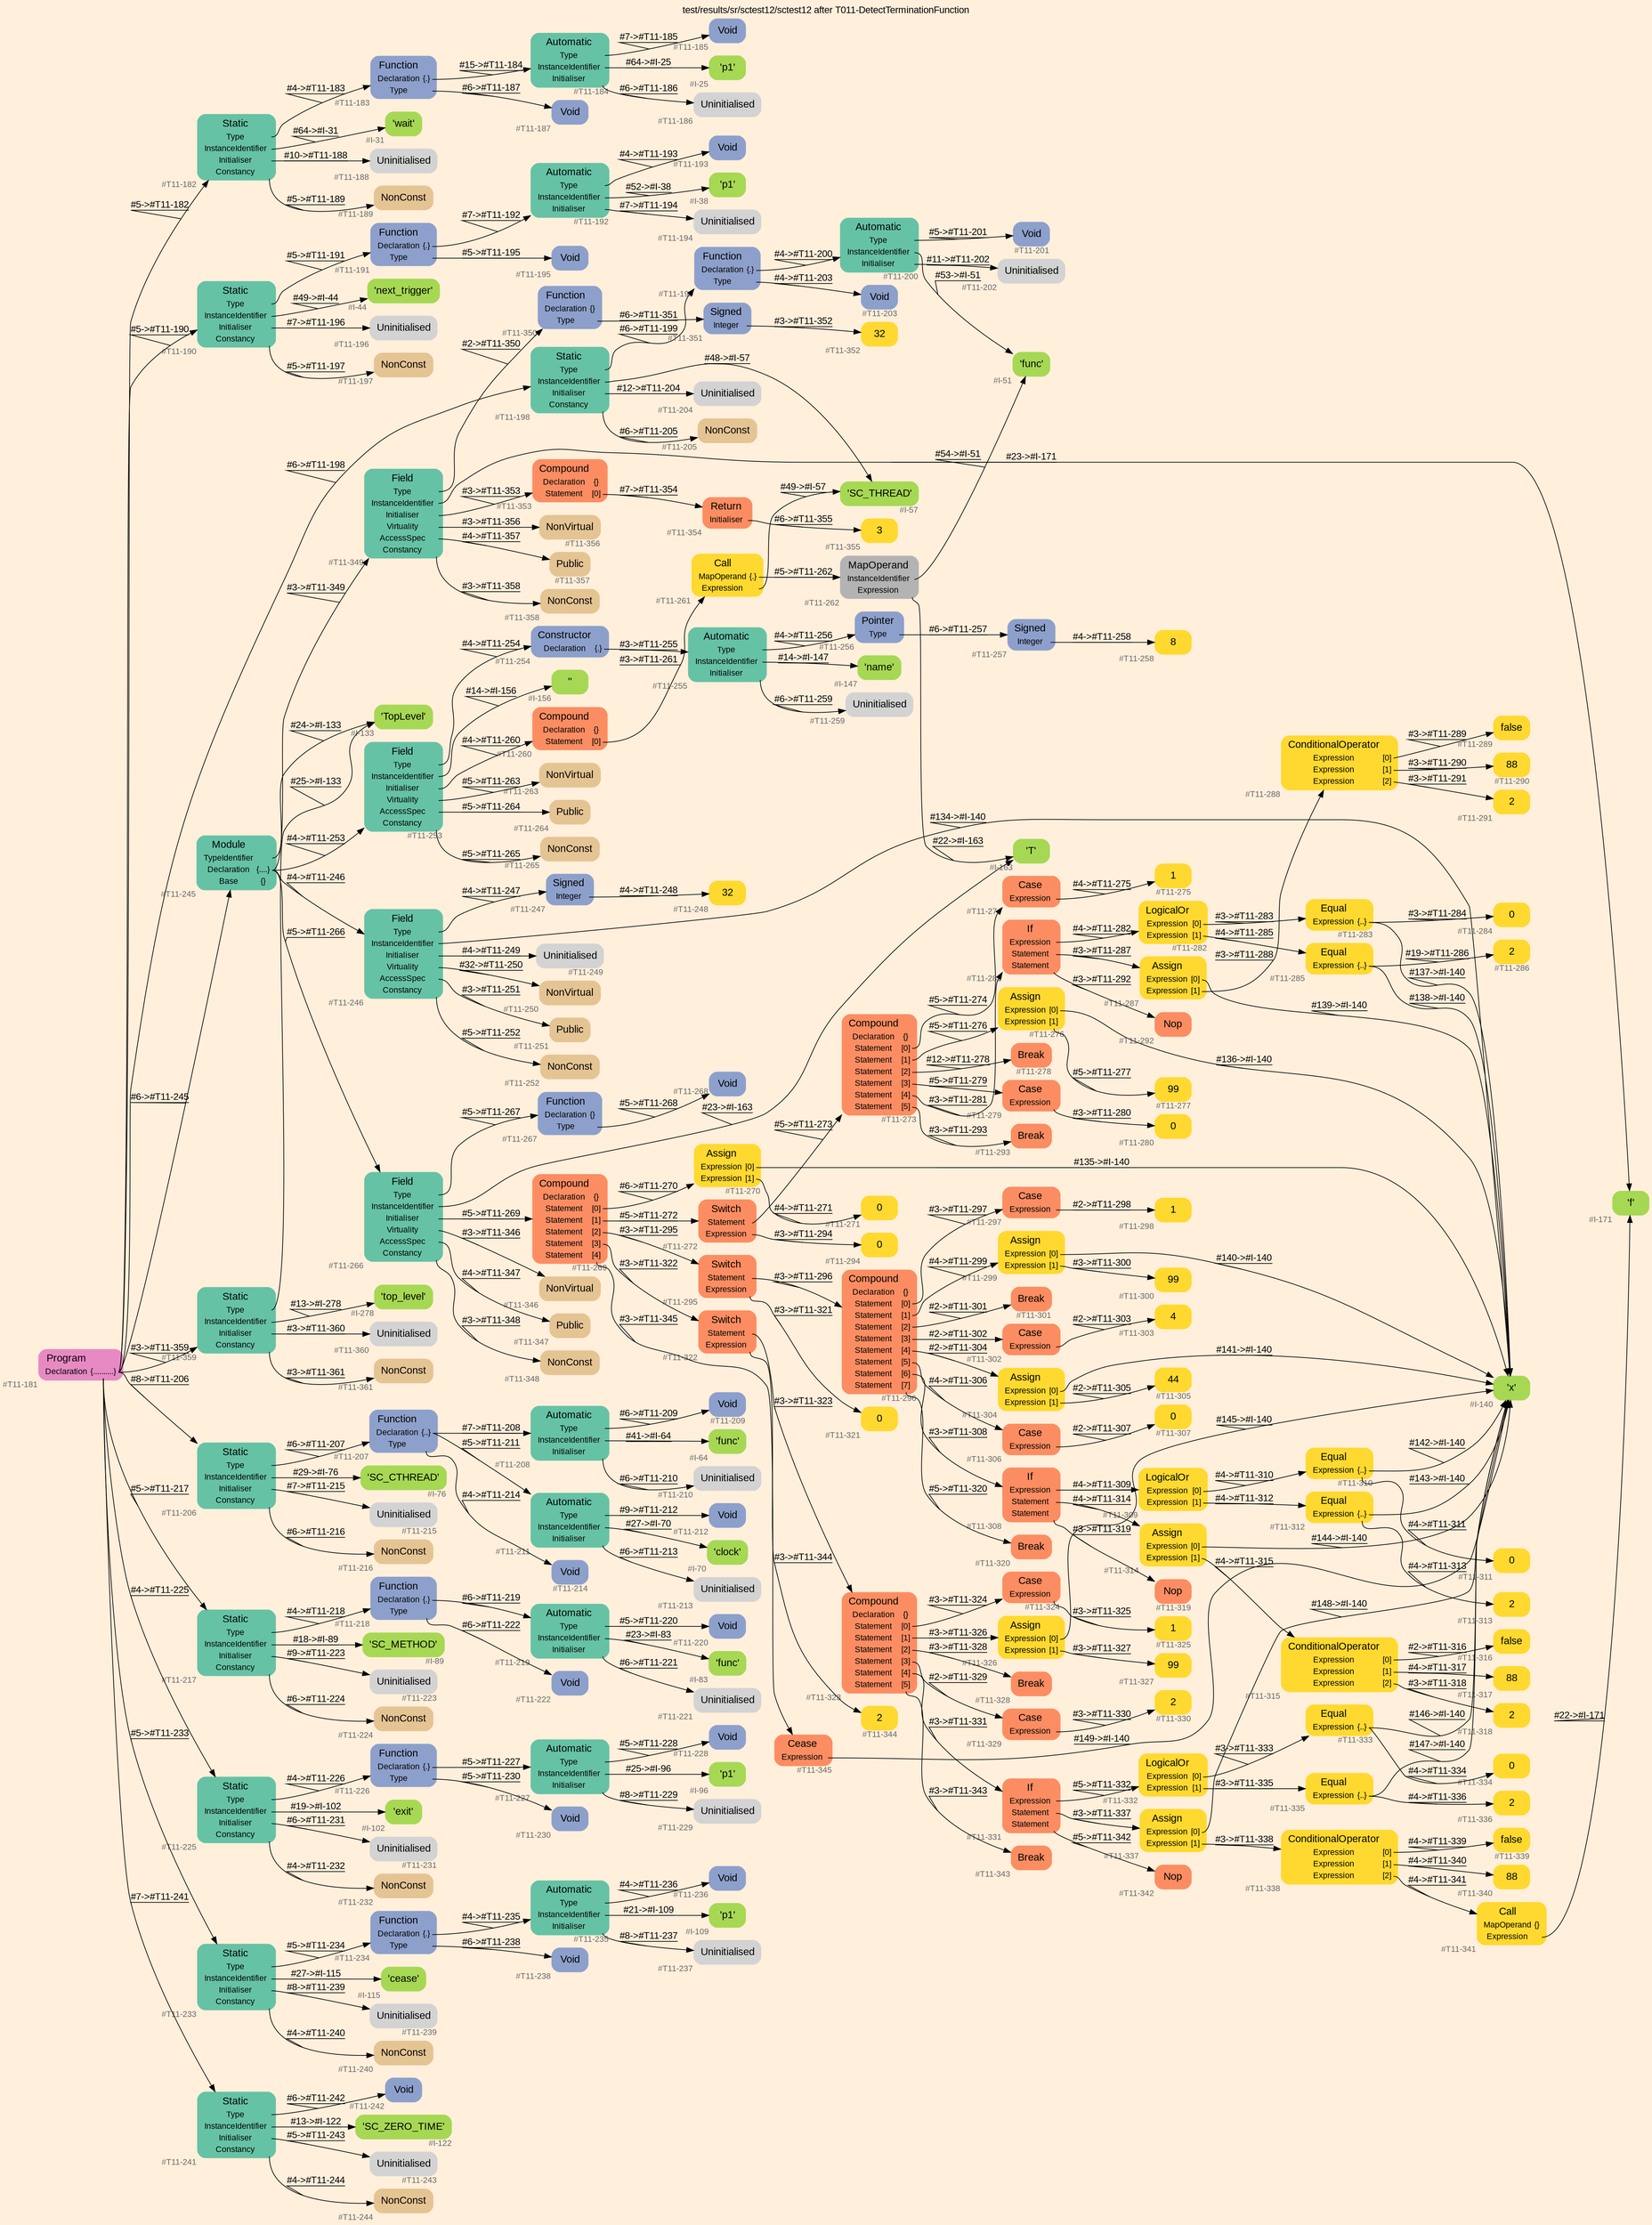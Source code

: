 digraph "test/results/sr/sctest12/sctest12 after T011-DetectTerminationFunction" {
label = "test/results/sr/sctest12/sctest12 after T011-DetectTerminationFunction"
labelloc = t
graph [
    rankdir = "LR"
    ranksep = 0.3
    bgcolor = antiquewhite1
    color = black
    fontcolor = black
    fontname = "Arial"
];
node [
    fontname = "Arial"
];
edge [
    fontname = "Arial"
];

// -------------------- node figure --------------------
// -------- block #T11-181 ----------
"#T11-181" [
    fillcolor = "/set28/4"
    xlabel = "#T11-181"
    fontsize = "12"
    fontcolor = grey40
    shape = "plaintext"
    label = <<TABLE BORDER="0" CELLBORDER="0" CELLSPACING="0">
     <TR><TD><FONT COLOR="black" POINT-SIZE="15">Program</FONT></TD></TR>
     <TR><TD><FONT COLOR="black" POINT-SIZE="12">Declaration</FONT></TD><TD PORT="port0"><FONT COLOR="black" POINT-SIZE="12">{..........}</FONT></TD></TR>
    </TABLE>>
    style = "rounded,filled"
];

// -------- block #T11-182 ----------
"#T11-182" [
    fillcolor = "/set28/1"
    xlabel = "#T11-182"
    fontsize = "12"
    fontcolor = grey40
    shape = "plaintext"
    label = <<TABLE BORDER="0" CELLBORDER="0" CELLSPACING="0">
     <TR><TD><FONT COLOR="black" POINT-SIZE="15">Static</FONT></TD></TR>
     <TR><TD><FONT COLOR="black" POINT-SIZE="12">Type</FONT></TD><TD PORT="port0"></TD></TR>
     <TR><TD><FONT COLOR="black" POINT-SIZE="12">InstanceIdentifier</FONT></TD><TD PORT="port1"></TD></TR>
     <TR><TD><FONT COLOR="black" POINT-SIZE="12">Initialiser</FONT></TD><TD PORT="port2"></TD></TR>
     <TR><TD><FONT COLOR="black" POINT-SIZE="12">Constancy</FONT></TD><TD PORT="port3"></TD></TR>
    </TABLE>>
    style = "rounded,filled"
];

// -------- block #T11-183 ----------
"#T11-183" [
    fillcolor = "/set28/3"
    xlabel = "#T11-183"
    fontsize = "12"
    fontcolor = grey40
    shape = "plaintext"
    label = <<TABLE BORDER="0" CELLBORDER="0" CELLSPACING="0">
     <TR><TD><FONT COLOR="black" POINT-SIZE="15">Function</FONT></TD></TR>
     <TR><TD><FONT COLOR="black" POINT-SIZE="12">Declaration</FONT></TD><TD PORT="port0"><FONT COLOR="black" POINT-SIZE="12">{.}</FONT></TD></TR>
     <TR><TD><FONT COLOR="black" POINT-SIZE="12">Type</FONT></TD><TD PORT="port1"></TD></TR>
    </TABLE>>
    style = "rounded,filled"
];

// -------- block #T11-184 ----------
"#T11-184" [
    fillcolor = "/set28/1"
    xlabel = "#T11-184"
    fontsize = "12"
    fontcolor = grey40
    shape = "plaintext"
    label = <<TABLE BORDER="0" CELLBORDER="0" CELLSPACING="0">
     <TR><TD><FONT COLOR="black" POINT-SIZE="15">Automatic</FONT></TD></TR>
     <TR><TD><FONT COLOR="black" POINT-SIZE="12">Type</FONT></TD><TD PORT="port0"></TD></TR>
     <TR><TD><FONT COLOR="black" POINT-SIZE="12">InstanceIdentifier</FONT></TD><TD PORT="port1"></TD></TR>
     <TR><TD><FONT COLOR="black" POINT-SIZE="12">Initialiser</FONT></TD><TD PORT="port2"></TD></TR>
    </TABLE>>
    style = "rounded,filled"
];

// -------- block #T11-185 ----------
"#T11-185" [
    fillcolor = "/set28/3"
    xlabel = "#T11-185"
    fontsize = "12"
    fontcolor = grey40
    shape = "plaintext"
    label = <<TABLE BORDER="0" CELLBORDER="0" CELLSPACING="0">
     <TR><TD><FONT COLOR="black" POINT-SIZE="15">Void</FONT></TD></TR>
    </TABLE>>
    style = "rounded,filled"
];

// -------- block #I-25 ----------
"#I-25" [
    fillcolor = "/set28/5"
    xlabel = "#I-25"
    fontsize = "12"
    fontcolor = grey40
    shape = "plaintext"
    label = <<TABLE BORDER="0" CELLBORDER="0" CELLSPACING="0">
     <TR><TD><FONT COLOR="black" POINT-SIZE="15">'p1'</FONT></TD></TR>
    </TABLE>>
    style = "rounded,filled"
];

// -------- block #T11-186 ----------
"#T11-186" [
    xlabel = "#T11-186"
    fontsize = "12"
    fontcolor = grey40
    shape = "plaintext"
    label = <<TABLE BORDER="0" CELLBORDER="0" CELLSPACING="0">
     <TR><TD><FONT COLOR="black" POINT-SIZE="15">Uninitialised</FONT></TD></TR>
    </TABLE>>
    style = "rounded,filled"
];

// -------- block #T11-187 ----------
"#T11-187" [
    fillcolor = "/set28/3"
    xlabel = "#T11-187"
    fontsize = "12"
    fontcolor = grey40
    shape = "plaintext"
    label = <<TABLE BORDER="0" CELLBORDER="0" CELLSPACING="0">
     <TR><TD><FONT COLOR="black" POINT-SIZE="15">Void</FONT></TD></TR>
    </TABLE>>
    style = "rounded,filled"
];

// -------- block #I-31 ----------
"#I-31" [
    fillcolor = "/set28/5"
    xlabel = "#I-31"
    fontsize = "12"
    fontcolor = grey40
    shape = "plaintext"
    label = <<TABLE BORDER="0" CELLBORDER="0" CELLSPACING="0">
     <TR><TD><FONT COLOR="black" POINT-SIZE="15">'wait'</FONT></TD></TR>
    </TABLE>>
    style = "rounded,filled"
];

// -------- block #T11-188 ----------
"#T11-188" [
    xlabel = "#T11-188"
    fontsize = "12"
    fontcolor = grey40
    shape = "plaintext"
    label = <<TABLE BORDER="0" CELLBORDER="0" CELLSPACING="0">
     <TR><TD><FONT COLOR="black" POINT-SIZE="15">Uninitialised</FONT></TD></TR>
    </TABLE>>
    style = "rounded,filled"
];

// -------- block #T11-189 ----------
"#T11-189" [
    fillcolor = "/set28/7"
    xlabel = "#T11-189"
    fontsize = "12"
    fontcolor = grey40
    shape = "plaintext"
    label = <<TABLE BORDER="0" CELLBORDER="0" CELLSPACING="0">
     <TR><TD><FONT COLOR="black" POINT-SIZE="15">NonConst</FONT></TD></TR>
    </TABLE>>
    style = "rounded,filled"
];

// -------- block #T11-190 ----------
"#T11-190" [
    fillcolor = "/set28/1"
    xlabel = "#T11-190"
    fontsize = "12"
    fontcolor = grey40
    shape = "plaintext"
    label = <<TABLE BORDER="0" CELLBORDER="0" CELLSPACING="0">
     <TR><TD><FONT COLOR="black" POINT-SIZE="15">Static</FONT></TD></TR>
     <TR><TD><FONT COLOR="black" POINT-SIZE="12">Type</FONT></TD><TD PORT="port0"></TD></TR>
     <TR><TD><FONT COLOR="black" POINT-SIZE="12">InstanceIdentifier</FONT></TD><TD PORT="port1"></TD></TR>
     <TR><TD><FONT COLOR="black" POINT-SIZE="12">Initialiser</FONT></TD><TD PORT="port2"></TD></TR>
     <TR><TD><FONT COLOR="black" POINT-SIZE="12">Constancy</FONT></TD><TD PORT="port3"></TD></TR>
    </TABLE>>
    style = "rounded,filled"
];

// -------- block #T11-191 ----------
"#T11-191" [
    fillcolor = "/set28/3"
    xlabel = "#T11-191"
    fontsize = "12"
    fontcolor = grey40
    shape = "plaintext"
    label = <<TABLE BORDER="0" CELLBORDER="0" CELLSPACING="0">
     <TR><TD><FONT COLOR="black" POINT-SIZE="15">Function</FONT></TD></TR>
     <TR><TD><FONT COLOR="black" POINT-SIZE="12">Declaration</FONT></TD><TD PORT="port0"><FONT COLOR="black" POINT-SIZE="12">{.}</FONT></TD></TR>
     <TR><TD><FONT COLOR="black" POINT-SIZE="12">Type</FONT></TD><TD PORT="port1"></TD></TR>
    </TABLE>>
    style = "rounded,filled"
];

// -------- block #T11-192 ----------
"#T11-192" [
    fillcolor = "/set28/1"
    xlabel = "#T11-192"
    fontsize = "12"
    fontcolor = grey40
    shape = "plaintext"
    label = <<TABLE BORDER="0" CELLBORDER="0" CELLSPACING="0">
     <TR><TD><FONT COLOR="black" POINT-SIZE="15">Automatic</FONT></TD></TR>
     <TR><TD><FONT COLOR="black" POINT-SIZE="12">Type</FONT></TD><TD PORT="port0"></TD></TR>
     <TR><TD><FONT COLOR="black" POINT-SIZE="12">InstanceIdentifier</FONT></TD><TD PORT="port1"></TD></TR>
     <TR><TD><FONT COLOR="black" POINT-SIZE="12">Initialiser</FONT></TD><TD PORT="port2"></TD></TR>
    </TABLE>>
    style = "rounded,filled"
];

// -------- block #T11-193 ----------
"#T11-193" [
    fillcolor = "/set28/3"
    xlabel = "#T11-193"
    fontsize = "12"
    fontcolor = grey40
    shape = "plaintext"
    label = <<TABLE BORDER="0" CELLBORDER="0" CELLSPACING="0">
     <TR><TD><FONT COLOR="black" POINT-SIZE="15">Void</FONT></TD></TR>
    </TABLE>>
    style = "rounded,filled"
];

// -------- block #I-38 ----------
"#I-38" [
    fillcolor = "/set28/5"
    xlabel = "#I-38"
    fontsize = "12"
    fontcolor = grey40
    shape = "plaintext"
    label = <<TABLE BORDER="0" CELLBORDER="0" CELLSPACING="0">
     <TR><TD><FONT COLOR="black" POINT-SIZE="15">'p1'</FONT></TD></TR>
    </TABLE>>
    style = "rounded,filled"
];

// -------- block #T11-194 ----------
"#T11-194" [
    xlabel = "#T11-194"
    fontsize = "12"
    fontcolor = grey40
    shape = "plaintext"
    label = <<TABLE BORDER="0" CELLBORDER="0" CELLSPACING="0">
     <TR><TD><FONT COLOR="black" POINT-SIZE="15">Uninitialised</FONT></TD></TR>
    </TABLE>>
    style = "rounded,filled"
];

// -------- block #T11-195 ----------
"#T11-195" [
    fillcolor = "/set28/3"
    xlabel = "#T11-195"
    fontsize = "12"
    fontcolor = grey40
    shape = "plaintext"
    label = <<TABLE BORDER="0" CELLBORDER="0" CELLSPACING="0">
     <TR><TD><FONT COLOR="black" POINT-SIZE="15">Void</FONT></TD></TR>
    </TABLE>>
    style = "rounded,filled"
];

// -------- block #I-44 ----------
"#I-44" [
    fillcolor = "/set28/5"
    xlabel = "#I-44"
    fontsize = "12"
    fontcolor = grey40
    shape = "plaintext"
    label = <<TABLE BORDER="0" CELLBORDER="0" CELLSPACING="0">
     <TR><TD><FONT COLOR="black" POINT-SIZE="15">'next_trigger'</FONT></TD></TR>
    </TABLE>>
    style = "rounded,filled"
];

// -------- block #T11-196 ----------
"#T11-196" [
    xlabel = "#T11-196"
    fontsize = "12"
    fontcolor = grey40
    shape = "plaintext"
    label = <<TABLE BORDER="0" CELLBORDER="0" CELLSPACING="0">
     <TR><TD><FONT COLOR="black" POINT-SIZE="15">Uninitialised</FONT></TD></TR>
    </TABLE>>
    style = "rounded,filled"
];

// -------- block #T11-197 ----------
"#T11-197" [
    fillcolor = "/set28/7"
    xlabel = "#T11-197"
    fontsize = "12"
    fontcolor = grey40
    shape = "plaintext"
    label = <<TABLE BORDER="0" CELLBORDER="0" CELLSPACING="0">
     <TR><TD><FONT COLOR="black" POINT-SIZE="15">NonConst</FONT></TD></TR>
    </TABLE>>
    style = "rounded,filled"
];

// -------- block #T11-198 ----------
"#T11-198" [
    fillcolor = "/set28/1"
    xlabel = "#T11-198"
    fontsize = "12"
    fontcolor = grey40
    shape = "plaintext"
    label = <<TABLE BORDER="0" CELLBORDER="0" CELLSPACING="0">
     <TR><TD><FONT COLOR="black" POINT-SIZE="15">Static</FONT></TD></TR>
     <TR><TD><FONT COLOR="black" POINT-SIZE="12">Type</FONT></TD><TD PORT="port0"></TD></TR>
     <TR><TD><FONT COLOR="black" POINT-SIZE="12">InstanceIdentifier</FONT></TD><TD PORT="port1"></TD></TR>
     <TR><TD><FONT COLOR="black" POINT-SIZE="12">Initialiser</FONT></TD><TD PORT="port2"></TD></TR>
     <TR><TD><FONT COLOR="black" POINT-SIZE="12">Constancy</FONT></TD><TD PORT="port3"></TD></TR>
    </TABLE>>
    style = "rounded,filled"
];

// -------- block #T11-199 ----------
"#T11-199" [
    fillcolor = "/set28/3"
    xlabel = "#T11-199"
    fontsize = "12"
    fontcolor = grey40
    shape = "plaintext"
    label = <<TABLE BORDER="0" CELLBORDER="0" CELLSPACING="0">
     <TR><TD><FONT COLOR="black" POINT-SIZE="15">Function</FONT></TD></TR>
     <TR><TD><FONT COLOR="black" POINT-SIZE="12">Declaration</FONT></TD><TD PORT="port0"><FONT COLOR="black" POINT-SIZE="12">{.}</FONT></TD></TR>
     <TR><TD><FONT COLOR="black" POINT-SIZE="12">Type</FONT></TD><TD PORT="port1"></TD></TR>
    </TABLE>>
    style = "rounded,filled"
];

// -------- block #T11-200 ----------
"#T11-200" [
    fillcolor = "/set28/1"
    xlabel = "#T11-200"
    fontsize = "12"
    fontcolor = grey40
    shape = "plaintext"
    label = <<TABLE BORDER="0" CELLBORDER="0" CELLSPACING="0">
     <TR><TD><FONT COLOR="black" POINT-SIZE="15">Automatic</FONT></TD></TR>
     <TR><TD><FONT COLOR="black" POINT-SIZE="12">Type</FONT></TD><TD PORT="port0"></TD></TR>
     <TR><TD><FONT COLOR="black" POINT-SIZE="12">InstanceIdentifier</FONT></TD><TD PORT="port1"></TD></TR>
     <TR><TD><FONT COLOR="black" POINT-SIZE="12">Initialiser</FONT></TD><TD PORT="port2"></TD></TR>
    </TABLE>>
    style = "rounded,filled"
];

// -------- block #T11-201 ----------
"#T11-201" [
    fillcolor = "/set28/3"
    xlabel = "#T11-201"
    fontsize = "12"
    fontcolor = grey40
    shape = "plaintext"
    label = <<TABLE BORDER="0" CELLBORDER="0" CELLSPACING="0">
     <TR><TD><FONT COLOR="black" POINT-SIZE="15">Void</FONT></TD></TR>
    </TABLE>>
    style = "rounded,filled"
];

// -------- block #I-51 ----------
"#I-51" [
    fillcolor = "/set28/5"
    xlabel = "#I-51"
    fontsize = "12"
    fontcolor = grey40
    shape = "plaintext"
    label = <<TABLE BORDER="0" CELLBORDER="0" CELLSPACING="0">
     <TR><TD><FONT COLOR="black" POINT-SIZE="15">'func'</FONT></TD></TR>
    </TABLE>>
    style = "rounded,filled"
];

// -------- block #T11-202 ----------
"#T11-202" [
    xlabel = "#T11-202"
    fontsize = "12"
    fontcolor = grey40
    shape = "plaintext"
    label = <<TABLE BORDER="0" CELLBORDER="0" CELLSPACING="0">
     <TR><TD><FONT COLOR="black" POINT-SIZE="15">Uninitialised</FONT></TD></TR>
    </TABLE>>
    style = "rounded,filled"
];

// -------- block #T11-203 ----------
"#T11-203" [
    fillcolor = "/set28/3"
    xlabel = "#T11-203"
    fontsize = "12"
    fontcolor = grey40
    shape = "plaintext"
    label = <<TABLE BORDER="0" CELLBORDER="0" CELLSPACING="0">
     <TR><TD><FONT COLOR="black" POINT-SIZE="15">Void</FONT></TD></TR>
    </TABLE>>
    style = "rounded,filled"
];

// -------- block #I-57 ----------
"#I-57" [
    fillcolor = "/set28/5"
    xlabel = "#I-57"
    fontsize = "12"
    fontcolor = grey40
    shape = "plaintext"
    label = <<TABLE BORDER="0" CELLBORDER="0" CELLSPACING="0">
     <TR><TD><FONT COLOR="black" POINT-SIZE="15">'SC_THREAD'</FONT></TD></TR>
    </TABLE>>
    style = "rounded,filled"
];

// -------- block #T11-204 ----------
"#T11-204" [
    xlabel = "#T11-204"
    fontsize = "12"
    fontcolor = grey40
    shape = "plaintext"
    label = <<TABLE BORDER="0" CELLBORDER="0" CELLSPACING="0">
     <TR><TD><FONT COLOR="black" POINT-SIZE="15">Uninitialised</FONT></TD></TR>
    </TABLE>>
    style = "rounded,filled"
];

// -------- block #T11-205 ----------
"#T11-205" [
    fillcolor = "/set28/7"
    xlabel = "#T11-205"
    fontsize = "12"
    fontcolor = grey40
    shape = "plaintext"
    label = <<TABLE BORDER="0" CELLBORDER="0" CELLSPACING="0">
     <TR><TD><FONT COLOR="black" POINT-SIZE="15">NonConst</FONT></TD></TR>
    </TABLE>>
    style = "rounded,filled"
];

// -------- block #T11-206 ----------
"#T11-206" [
    fillcolor = "/set28/1"
    xlabel = "#T11-206"
    fontsize = "12"
    fontcolor = grey40
    shape = "plaintext"
    label = <<TABLE BORDER="0" CELLBORDER="0" CELLSPACING="0">
     <TR><TD><FONT COLOR="black" POINT-SIZE="15">Static</FONT></TD></TR>
     <TR><TD><FONT COLOR="black" POINT-SIZE="12">Type</FONT></TD><TD PORT="port0"></TD></TR>
     <TR><TD><FONT COLOR="black" POINT-SIZE="12">InstanceIdentifier</FONT></TD><TD PORT="port1"></TD></TR>
     <TR><TD><FONT COLOR="black" POINT-SIZE="12">Initialiser</FONT></TD><TD PORT="port2"></TD></TR>
     <TR><TD><FONT COLOR="black" POINT-SIZE="12">Constancy</FONT></TD><TD PORT="port3"></TD></TR>
    </TABLE>>
    style = "rounded,filled"
];

// -------- block #T11-207 ----------
"#T11-207" [
    fillcolor = "/set28/3"
    xlabel = "#T11-207"
    fontsize = "12"
    fontcolor = grey40
    shape = "plaintext"
    label = <<TABLE BORDER="0" CELLBORDER="0" CELLSPACING="0">
     <TR><TD><FONT COLOR="black" POINT-SIZE="15">Function</FONT></TD></TR>
     <TR><TD><FONT COLOR="black" POINT-SIZE="12">Declaration</FONT></TD><TD PORT="port0"><FONT COLOR="black" POINT-SIZE="12">{..}</FONT></TD></TR>
     <TR><TD><FONT COLOR="black" POINT-SIZE="12">Type</FONT></TD><TD PORT="port1"></TD></TR>
    </TABLE>>
    style = "rounded,filled"
];

// -------- block #T11-208 ----------
"#T11-208" [
    fillcolor = "/set28/1"
    xlabel = "#T11-208"
    fontsize = "12"
    fontcolor = grey40
    shape = "plaintext"
    label = <<TABLE BORDER="0" CELLBORDER="0" CELLSPACING="0">
     <TR><TD><FONT COLOR="black" POINT-SIZE="15">Automatic</FONT></TD></TR>
     <TR><TD><FONT COLOR="black" POINT-SIZE="12">Type</FONT></TD><TD PORT="port0"></TD></TR>
     <TR><TD><FONT COLOR="black" POINT-SIZE="12">InstanceIdentifier</FONT></TD><TD PORT="port1"></TD></TR>
     <TR><TD><FONT COLOR="black" POINT-SIZE="12">Initialiser</FONT></TD><TD PORT="port2"></TD></TR>
    </TABLE>>
    style = "rounded,filled"
];

// -------- block #T11-209 ----------
"#T11-209" [
    fillcolor = "/set28/3"
    xlabel = "#T11-209"
    fontsize = "12"
    fontcolor = grey40
    shape = "plaintext"
    label = <<TABLE BORDER="0" CELLBORDER="0" CELLSPACING="0">
     <TR><TD><FONT COLOR="black" POINT-SIZE="15">Void</FONT></TD></TR>
    </TABLE>>
    style = "rounded,filled"
];

// -------- block #I-64 ----------
"#I-64" [
    fillcolor = "/set28/5"
    xlabel = "#I-64"
    fontsize = "12"
    fontcolor = grey40
    shape = "plaintext"
    label = <<TABLE BORDER="0" CELLBORDER="0" CELLSPACING="0">
     <TR><TD><FONT COLOR="black" POINT-SIZE="15">'func'</FONT></TD></TR>
    </TABLE>>
    style = "rounded,filled"
];

// -------- block #T11-210 ----------
"#T11-210" [
    xlabel = "#T11-210"
    fontsize = "12"
    fontcolor = grey40
    shape = "plaintext"
    label = <<TABLE BORDER="0" CELLBORDER="0" CELLSPACING="0">
     <TR><TD><FONT COLOR="black" POINT-SIZE="15">Uninitialised</FONT></TD></TR>
    </TABLE>>
    style = "rounded,filled"
];

// -------- block #T11-211 ----------
"#T11-211" [
    fillcolor = "/set28/1"
    xlabel = "#T11-211"
    fontsize = "12"
    fontcolor = grey40
    shape = "plaintext"
    label = <<TABLE BORDER="0" CELLBORDER="0" CELLSPACING="0">
     <TR><TD><FONT COLOR="black" POINT-SIZE="15">Automatic</FONT></TD></TR>
     <TR><TD><FONT COLOR="black" POINT-SIZE="12">Type</FONT></TD><TD PORT="port0"></TD></TR>
     <TR><TD><FONT COLOR="black" POINT-SIZE="12">InstanceIdentifier</FONT></TD><TD PORT="port1"></TD></TR>
     <TR><TD><FONT COLOR="black" POINT-SIZE="12">Initialiser</FONT></TD><TD PORT="port2"></TD></TR>
    </TABLE>>
    style = "rounded,filled"
];

// -------- block #T11-212 ----------
"#T11-212" [
    fillcolor = "/set28/3"
    xlabel = "#T11-212"
    fontsize = "12"
    fontcolor = grey40
    shape = "plaintext"
    label = <<TABLE BORDER="0" CELLBORDER="0" CELLSPACING="0">
     <TR><TD><FONT COLOR="black" POINT-SIZE="15">Void</FONT></TD></TR>
    </TABLE>>
    style = "rounded,filled"
];

// -------- block #I-70 ----------
"#I-70" [
    fillcolor = "/set28/5"
    xlabel = "#I-70"
    fontsize = "12"
    fontcolor = grey40
    shape = "plaintext"
    label = <<TABLE BORDER="0" CELLBORDER="0" CELLSPACING="0">
     <TR><TD><FONT COLOR="black" POINT-SIZE="15">'clock'</FONT></TD></TR>
    </TABLE>>
    style = "rounded,filled"
];

// -------- block #T11-213 ----------
"#T11-213" [
    xlabel = "#T11-213"
    fontsize = "12"
    fontcolor = grey40
    shape = "plaintext"
    label = <<TABLE BORDER="0" CELLBORDER="0" CELLSPACING="0">
     <TR><TD><FONT COLOR="black" POINT-SIZE="15">Uninitialised</FONT></TD></TR>
    </TABLE>>
    style = "rounded,filled"
];

// -------- block #T11-214 ----------
"#T11-214" [
    fillcolor = "/set28/3"
    xlabel = "#T11-214"
    fontsize = "12"
    fontcolor = grey40
    shape = "plaintext"
    label = <<TABLE BORDER="0" CELLBORDER="0" CELLSPACING="0">
     <TR><TD><FONT COLOR="black" POINT-SIZE="15">Void</FONT></TD></TR>
    </TABLE>>
    style = "rounded,filled"
];

// -------- block #I-76 ----------
"#I-76" [
    fillcolor = "/set28/5"
    xlabel = "#I-76"
    fontsize = "12"
    fontcolor = grey40
    shape = "plaintext"
    label = <<TABLE BORDER="0" CELLBORDER="0" CELLSPACING="0">
     <TR><TD><FONT COLOR="black" POINT-SIZE="15">'SC_CTHREAD'</FONT></TD></TR>
    </TABLE>>
    style = "rounded,filled"
];

// -------- block #T11-215 ----------
"#T11-215" [
    xlabel = "#T11-215"
    fontsize = "12"
    fontcolor = grey40
    shape = "plaintext"
    label = <<TABLE BORDER="0" CELLBORDER="0" CELLSPACING="0">
     <TR><TD><FONT COLOR="black" POINT-SIZE="15">Uninitialised</FONT></TD></TR>
    </TABLE>>
    style = "rounded,filled"
];

// -------- block #T11-216 ----------
"#T11-216" [
    fillcolor = "/set28/7"
    xlabel = "#T11-216"
    fontsize = "12"
    fontcolor = grey40
    shape = "plaintext"
    label = <<TABLE BORDER="0" CELLBORDER="0" CELLSPACING="0">
     <TR><TD><FONT COLOR="black" POINT-SIZE="15">NonConst</FONT></TD></TR>
    </TABLE>>
    style = "rounded,filled"
];

// -------- block #T11-217 ----------
"#T11-217" [
    fillcolor = "/set28/1"
    xlabel = "#T11-217"
    fontsize = "12"
    fontcolor = grey40
    shape = "plaintext"
    label = <<TABLE BORDER="0" CELLBORDER="0" CELLSPACING="0">
     <TR><TD><FONT COLOR="black" POINT-SIZE="15">Static</FONT></TD></TR>
     <TR><TD><FONT COLOR="black" POINT-SIZE="12">Type</FONT></TD><TD PORT="port0"></TD></TR>
     <TR><TD><FONT COLOR="black" POINT-SIZE="12">InstanceIdentifier</FONT></TD><TD PORT="port1"></TD></TR>
     <TR><TD><FONT COLOR="black" POINT-SIZE="12">Initialiser</FONT></TD><TD PORT="port2"></TD></TR>
     <TR><TD><FONT COLOR="black" POINT-SIZE="12">Constancy</FONT></TD><TD PORT="port3"></TD></TR>
    </TABLE>>
    style = "rounded,filled"
];

// -------- block #T11-218 ----------
"#T11-218" [
    fillcolor = "/set28/3"
    xlabel = "#T11-218"
    fontsize = "12"
    fontcolor = grey40
    shape = "plaintext"
    label = <<TABLE BORDER="0" CELLBORDER="0" CELLSPACING="0">
     <TR><TD><FONT COLOR="black" POINT-SIZE="15">Function</FONT></TD></TR>
     <TR><TD><FONT COLOR="black" POINT-SIZE="12">Declaration</FONT></TD><TD PORT="port0"><FONT COLOR="black" POINT-SIZE="12">{.}</FONT></TD></TR>
     <TR><TD><FONT COLOR="black" POINT-SIZE="12">Type</FONT></TD><TD PORT="port1"></TD></TR>
    </TABLE>>
    style = "rounded,filled"
];

// -------- block #T11-219 ----------
"#T11-219" [
    fillcolor = "/set28/1"
    xlabel = "#T11-219"
    fontsize = "12"
    fontcolor = grey40
    shape = "plaintext"
    label = <<TABLE BORDER="0" CELLBORDER="0" CELLSPACING="0">
     <TR><TD><FONT COLOR="black" POINT-SIZE="15">Automatic</FONT></TD></TR>
     <TR><TD><FONT COLOR="black" POINT-SIZE="12">Type</FONT></TD><TD PORT="port0"></TD></TR>
     <TR><TD><FONT COLOR="black" POINT-SIZE="12">InstanceIdentifier</FONT></TD><TD PORT="port1"></TD></TR>
     <TR><TD><FONT COLOR="black" POINT-SIZE="12">Initialiser</FONT></TD><TD PORT="port2"></TD></TR>
    </TABLE>>
    style = "rounded,filled"
];

// -------- block #T11-220 ----------
"#T11-220" [
    fillcolor = "/set28/3"
    xlabel = "#T11-220"
    fontsize = "12"
    fontcolor = grey40
    shape = "plaintext"
    label = <<TABLE BORDER="0" CELLBORDER="0" CELLSPACING="0">
     <TR><TD><FONT COLOR="black" POINT-SIZE="15">Void</FONT></TD></TR>
    </TABLE>>
    style = "rounded,filled"
];

// -------- block #I-83 ----------
"#I-83" [
    fillcolor = "/set28/5"
    xlabel = "#I-83"
    fontsize = "12"
    fontcolor = grey40
    shape = "plaintext"
    label = <<TABLE BORDER="0" CELLBORDER="0" CELLSPACING="0">
     <TR><TD><FONT COLOR="black" POINT-SIZE="15">'func'</FONT></TD></TR>
    </TABLE>>
    style = "rounded,filled"
];

// -------- block #T11-221 ----------
"#T11-221" [
    xlabel = "#T11-221"
    fontsize = "12"
    fontcolor = grey40
    shape = "plaintext"
    label = <<TABLE BORDER="0" CELLBORDER="0" CELLSPACING="0">
     <TR><TD><FONT COLOR="black" POINT-SIZE="15">Uninitialised</FONT></TD></TR>
    </TABLE>>
    style = "rounded,filled"
];

// -------- block #T11-222 ----------
"#T11-222" [
    fillcolor = "/set28/3"
    xlabel = "#T11-222"
    fontsize = "12"
    fontcolor = grey40
    shape = "plaintext"
    label = <<TABLE BORDER="0" CELLBORDER="0" CELLSPACING="0">
     <TR><TD><FONT COLOR="black" POINT-SIZE="15">Void</FONT></TD></TR>
    </TABLE>>
    style = "rounded,filled"
];

// -------- block #I-89 ----------
"#I-89" [
    fillcolor = "/set28/5"
    xlabel = "#I-89"
    fontsize = "12"
    fontcolor = grey40
    shape = "plaintext"
    label = <<TABLE BORDER="0" CELLBORDER="0" CELLSPACING="0">
     <TR><TD><FONT COLOR="black" POINT-SIZE="15">'SC_METHOD'</FONT></TD></TR>
    </TABLE>>
    style = "rounded,filled"
];

// -------- block #T11-223 ----------
"#T11-223" [
    xlabel = "#T11-223"
    fontsize = "12"
    fontcolor = grey40
    shape = "plaintext"
    label = <<TABLE BORDER="0" CELLBORDER="0" CELLSPACING="0">
     <TR><TD><FONT COLOR="black" POINT-SIZE="15">Uninitialised</FONT></TD></TR>
    </TABLE>>
    style = "rounded,filled"
];

// -------- block #T11-224 ----------
"#T11-224" [
    fillcolor = "/set28/7"
    xlabel = "#T11-224"
    fontsize = "12"
    fontcolor = grey40
    shape = "plaintext"
    label = <<TABLE BORDER="0" CELLBORDER="0" CELLSPACING="0">
     <TR><TD><FONT COLOR="black" POINT-SIZE="15">NonConst</FONT></TD></TR>
    </TABLE>>
    style = "rounded,filled"
];

// -------- block #T11-225 ----------
"#T11-225" [
    fillcolor = "/set28/1"
    xlabel = "#T11-225"
    fontsize = "12"
    fontcolor = grey40
    shape = "plaintext"
    label = <<TABLE BORDER="0" CELLBORDER="0" CELLSPACING="0">
     <TR><TD><FONT COLOR="black" POINT-SIZE="15">Static</FONT></TD></TR>
     <TR><TD><FONT COLOR="black" POINT-SIZE="12">Type</FONT></TD><TD PORT="port0"></TD></TR>
     <TR><TD><FONT COLOR="black" POINT-SIZE="12">InstanceIdentifier</FONT></TD><TD PORT="port1"></TD></TR>
     <TR><TD><FONT COLOR="black" POINT-SIZE="12">Initialiser</FONT></TD><TD PORT="port2"></TD></TR>
     <TR><TD><FONT COLOR="black" POINT-SIZE="12">Constancy</FONT></TD><TD PORT="port3"></TD></TR>
    </TABLE>>
    style = "rounded,filled"
];

// -------- block #T11-226 ----------
"#T11-226" [
    fillcolor = "/set28/3"
    xlabel = "#T11-226"
    fontsize = "12"
    fontcolor = grey40
    shape = "plaintext"
    label = <<TABLE BORDER="0" CELLBORDER="0" CELLSPACING="0">
     <TR><TD><FONT COLOR="black" POINT-SIZE="15">Function</FONT></TD></TR>
     <TR><TD><FONT COLOR="black" POINT-SIZE="12">Declaration</FONT></TD><TD PORT="port0"><FONT COLOR="black" POINT-SIZE="12">{.}</FONT></TD></TR>
     <TR><TD><FONT COLOR="black" POINT-SIZE="12">Type</FONT></TD><TD PORT="port1"></TD></TR>
    </TABLE>>
    style = "rounded,filled"
];

// -------- block #T11-227 ----------
"#T11-227" [
    fillcolor = "/set28/1"
    xlabel = "#T11-227"
    fontsize = "12"
    fontcolor = grey40
    shape = "plaintext"
    label = <<TABLE BORDER="0" CELLBORDER="0" CELLSPACING="0">
     <TR><TD><FONT COLOR="black" POINT-SIZE="15">Automatic</FONT></TD></TR>
     <TR><TD><FONT COLOR="black" POINT-SIZE="12">Type</FONT></TD><TD PORT="port0"></TD></TR>
     <TR><TD><FONT COLOR="black" POINT-SIZE="12">InstanceIdentifier</FONT></TD><TD PORT="port1"></TD></TR>
     <TR><TD><FONT COLOR="black" POINT-SIZE="12">Initialiser</FONT></TD><TD PORT="port2"></TD></TR>
    </TABLE>>
    style = "rounded,filled"
];

// -------- block #T11-228 ----------
"#T11-228" [
    fillcolor = "/set28/3"
    xlabel = "#T11-228"
    fontsize = "12"
    fontcolor = grey40
    shape = "plaintext"
    label = <<TABLE BORDER="0" CELLBORDER="0" CELLSPACING="0">
     <TR><TD><FONT COLOR="black" POINT-SIZE="15">Void</FONT></TD></TR>
    </TABLE>>
    style = "rounded,filled"
];

// -------- block #I-96 ----------
"#I-96" [
    fillcolor = "/set28/5"
    xlabel = "#I-96"
    fontsize = "12"
    fontcolor = grey40
    shape = "plaintext"
    label = <<TABLE BORDER="0" CELLBORDER="0" CELLSPACING="0">
     <TR><TD><FONT COLOR="black" POINT-SIZE="15">'p1'</FONT></TD></TR>
    </TABLE>>
    style = "rounded,filled"
];

// -------- block #T11-229 ----------
"#T11-229" [
    xlabel = "#T11-229"
    fontsize = "12"
    fontcolor = grey40
    shape = "plaintext"
    label = <<TABLE BORDER="0" CELLBORDER="0" CELLSPACING="0">
     <TR><TD><FONT COLOR="black" POINT-SIZE="15">Uninitialised</FONT></TD></TR>
    </TABLE>>
    style = "rounded,filled"
];

// -------- block #T11-230 ----------
"#T11-230" [
    fillcolor = "/set28/3"
    xlabel = "#T11-230"
    fontsize = "12"
    fontcolor = grey40
    shape = "plaintext"
    label = <<TABLE BORDER="0" CELLBORDER="0" CELLSPACING="0">
     <TR><TD><FONT COLOR="black" POINT-SIZE="15">Void</FONT></TD></TR>
    </TABLE>>
    style = "rounded,filled"
];

// -------- block #I-102 ----------
"#I-102" [
    fillcolor = "/set28/5"
    xlabel = "#I-102"
    fontsize = "12"
    fontcolor = grey40
    shape = "plaintext"
    label = <<TABLE BORDER="0" CELLBORDER="0" CELLSPACING="0">
     <TR><TD><FONT COLOR="black" POINT-SIZE="15">'exit'</FONT></TD></TR>
    </TABLE>>
    style = "rounded,filled"
];

// -------- block #T11-231 ----------
"#T11-231" [
    xlabel = "#T11-231"
    fontsize = "12"
    fontcolor = grey40
    shape = "plaintext"
    label = <<TABLE BORDER="0" CELLBORDER="0" CELLSPACING="0">
     <TR><TD><FONT COLOR="black" POINT-SIZE="15">Uninitialised</FONT></TD></TR>
    </TABLE>>
    style = "rounded,filled"
];

// -------- block #T11-232 ----------
"#T11-232" [
    fillcolor = "/set28/7"
    xlabel = "#T11-232"
    fontsize = "12"
    fontcolor = grey40
    shape = "plaintext"
    label = <<TABLE BORDER="0" CELLBORDER="0" CELLSPACING="0">
     <TR><TD><FONT COLOR="black" POINT-SIZE="15">NonConst</FONT></TD></TR>
    </TABLE>>
    style = "rounded,filled"
];

// -------- block #T11-233 ----------
"#T11-233" [
    fillcolor = "/set28/1"
    xlabel = "#T11-233"
    fontsize = "12"
    fontcolor = grey40
    shape = "plaintext"
    label = <<TABLE BORDER="0" CELLBORDER="0" CELLSPACING="0">
     <TR><TD><FONT COLOR="black" POINT-SIZE="15">Static</FONT></TD></TR>
     <TR><TD><FONT COLOR="black" POINT-SIZE="12">Type</FONT></TD><TD PORT="port0"></TD></TR>
     <TR><TD><FONT COLOR="black" POINT-SIZE="12">InstanceIdentifier</FONT></TD><TD PORT="port1"></TD></TR>
     <TR><TD><FONT COLOR="black" POINT-SIZE="12">Initialiser</FONT></TD><TD PORT="port2"></TD></TR>
     <TR><TD><FONT COLOR="black" POINT-SIZE="12">Constancy</FONT></TD><TD PORT="port3"></TD></TR>
    </TABLE>>
    style = "rounded,filled"
];

// -------- block #T11-234 ----------
"#T11-234" [
    fillcolor = "/set28/3"
    xlabel = "#T11-234"
    fontsize = "12"
    fontcolor = grey40
    shape = "plaintext"
    label = <<TABLE BORDER="0" CELLBORDER="0" CELLSPACING="0">
     <TR><TD><FONT COLOR="black" POINT-SIZE="15">Function</FONT></TD></TR>
     <TR><TD><FONT COLOR="black" POINT-SIZE="12">Declaration</FONT></TD><TD PORT="port0"><FONT COLOR="black" POINT-SIZE="12">{.}</FONT></TD></TR>
     <TR><TD><FONT COLOR="black" POINT-SIZE="12">Type</FONT></TD><TD PORT="port1"></TD></TR>
    </TABLE>>
    style = "rounded,filled"
];

// -------- block #T11-235 ----------
"#T11-235" [
    fillcolor = "/set28/1"
    xlabel = "#T11-235"
    fontsize = "12"
    fontcolor = grey40
    shape = "plaintext"
    label = <<TABLE BORDER="0" CELLBORDER="0" CELLSPACING="0">
     <TR><TD><FONT COLOR="black" POINT-SIZE="15">Automatic</FONT></TD></TR>
     <TR><TD><FONT COLOR="black" POINT-SIZE="12">Type</FONT></TD><TD PORT="port0"></TD></TR>
     <TR><TD><FONT COLOR="black" POINT-SIZE="12">InstanceIdentifier</FONT></TD><TD PORT="port1"></TD></TR>
     <TR><TD><FONT COLOR="black" POINT-SIZE="12">Initialiser</FONT></TD><TD PORT="port2"></TD></TR>
    </TABLE>>
    style = "rounded,filled"
];

// -------- block #T11-236 ----------
"#T11-236" [
    fillcolor = "/set28/3"
    xlabel = "#T11-236"
    fontsize = "12"
    fontcolor = grey40
    shape = "plaintext"
    label = <<TABLE BORDER="0" CELLBORDER="0" CELLSPACING="0">
     <TR><TD><FONT COLOR="black" POINT-SIZE="15">Void</FONT></TD></TR>
    </TABLE>>
    style = "rounded,filled"
];

// -------- block #I-109 ----------
"#I-109" [
    fillcolor = "/set28/5"
    xlabel = "#I-109"
    fontsize = "12"
    fontcolor = grey40
    shape = "plaintext"
    label = <<TABLE BORDER="0" CELLBORDER="0" CELLSPACING="0">
     <TR><TD><FONT COLOR="black" POINT-SIZE="15">'p1'</FONT></TD></TR>
    </TABLE>>
    style = "rounded,filled"
];

// -------- block #T11-237 ----------
"#T11-237" [
    xlabel = "#T11-237"
    fontsize = "12"
    fontcolor = grey40
    shape = "plaintext"
    label = <<TABLE BORDER="0" CELLBORDER="0" CELLSPACING="0">
     <TR><TD><FONT COLOR="black" POINT-SIZE="15">Uninitialised</FONT></TD></TR>
    </TABLE>>
    style = "rounded,filled"
];

// -------- block #T11-238 ----------
"#T11-238" [
    fillcolor = "/set28/3"
    xlabel = "#T11-238"
    fontsize = "12"
    fontcolor = grey40
    shape = "plaintext"
    label = <<TABLE BORDER="0" CELLBORDER="0" CELLSPACING="0">
     <TR><TD><FONT COLOR="black" POINT-SIZE="15">Void</FONT></TD></TR>
    </TABLE>>
    style = "rounded,filled"
];

// -------- block #I-115 ----------
"#I-115" [
    fillcolor = "/set28/5"
    xlabel = "#I-115"
    fontsize = "12"
    fontcolor = grey40
    shape = "plaintext"
    label = <<TABLE BORDER="0" CELLBORDER="0" CELLSPACING="0">
     <TR><TD><FONT COLOR="black" POINT-SIZE="15">'cease'</FONT></TD></TR>
    </TABLE>>
    style = "rounded,filled"
];

// -------- block #T11-239 ----------
"#T11-239" [
    xlabel = "#T11-239"
    fontsize = "12"
    fontcolor = grey40
    shape = "plaintext"
    label = <<TABLE BORDER="0" CELLBORDER="0" CELLSPACING="0">
     <TR><TD><FONT COLOR="black" POINT-SIZE="15">Uninitialised</FONT></TD></TR>
    </TABLE>>
    style = "rounded,filled"
];

// -------- block #T11-240 ----------
"#T11-240" [
    fillcolor = "/set28/7"
    xlabel = "#T11-240"
    fontsize = "12"
    fontcolor = grey40
    shape = "plaintext"
    label = <<TABLE BORDER="0" CELLBORDER="0" CELLSPACING="0">
     <TR><TD><FONT COLOR="black" POINT-SIZE="15">NonConst</FONT></TD></TR>
    </TABLE>>
    style = "rounded,filled"
];

// -------- block #T11-241 ----------
"#T11-241" [
    fillcolor = "/set28/1"
    xlabel = "#T11-241"
    fontsize = "12"
    fontcolor = grey40
    shape = "plaintext"
    label = <<TABLE BORDER="0" CELLBORDER="0" CELLSPACING="0">
     <TR><TD><FONT COLOR="black" POINT-SIZE="15">Static</FONT></TD></TR>
     <TR><TD><FONT COLOR="black" POINT-SIZE="12">Type</FONT></TD><TD PORT="port0"></TD></TR>
     <TR><TD><FONT COLOR="black" POINT-SIZE="12">InstanceIdentifier</FONT></TD><TD PORT="port1"></TD></TR>
     <TR><TD><FONT COLOR="black" POINT-SIZE="12">Initialiser</FONT></TD><TD PORT="port2"></TD></TR>
     <TR><TD><FONT COLOR="black" POINT-SIZE="12">Constancy</FONT></TD><TD PORT="port3"></TD></TR>
    </TABLE>>
    style = "rounded,filled"
];

// -------- block #T11-242 ----------
"#T11-242" [
    fillcolor = "/set28/3"
    xlabel = "#T11-242"
    fontsize = "12"
    fontcolor = grey40
    shape = "plaintext"
    label = <<TABLE BORDER="0" CELLBORDER="0" CELLSPACING="0">
     <TR><TD><FONT COLOR="black" POINT-SIZE="15">Void</FONT></TD></TR>
    </TABLE>>
    style = "rounded,filled"
];

// -------- block #I-122 ----------
"#I-122" [
    fillcolor = "/set28/5"
    xlabel = "#I-122"
    fontsize = "12"
    fontcolor = grey40
    shape = "plaintext"
    label = <<TABLE BORDER="0" CELLBORDER="0" CELLSPACING="0">
     <TR><TD><FONT COLOR="black" POINT-SIZE="15">'SC_ZERO_TIME'</FONT></TD></TR>
    </TABLE>>
    style = "rounded,filled"
];

// -------- block #T11-243 ----------
"#T11-243" [
    xlabel = "#T11-243"
    fontsize = "12"
    fontcolor = grey40
    shape = "plaintext"
    label = <<TABLE BORDER="0" CELLBORDER="0" CELLSPACING="0">
     <TR><TD><FONT COLOR="black" POINT-SIZE="15">Uninitialised</FONT></TD></TR>
    </TABLE>>
    style = "rounded,filled"
];

// -------- block #T11-244 ----------
"#T11-244" [
    fillcolor = "/set28/7"
    xlabel = "#T11-244"
    fontsize = "12"
    fontcolor = grey40
    shape = "plaintext"
    label = <<TABLE BORDER="0" CELLBORDER="0" CELLSPACING="0">
     <TR><TD><FONT COLOR="black" POINT-SIZE="15">NonConst</FONT></TD></TR>
    </TABLE>>
    style = "rounded,filled"
];

// -------- block #T11-245 ----------
"#T11-245" [
    fillcolor = "/set28/1"
    xlabel = "#T11-245"
    fontsize = "12"
    fontcolor = grey40
    shape = "plaintext"
    label = <<TABLE BORDER="0" CELLBORDER="0" CELLSPACING="0">
     <TR><TD><FONT COLOR="black" POINT-SIZE="15">Module</FONT></TD></TR>
     <TR><TD><FONT COLOR="black" POINT-SIZE="12">TypeIdentifier</FONT></TD><TD PORT="port0"></TD></TR>
     <TR><TD><FONT COLOR="black" POINT-SIZE="12">Declaration</FONT></TD><TD PORT="port1"><FONT COLOR="black" POINT-SIZE="12">{....}</FONT></TD></TR>
     <TR><TD><FONT COLOR="black" POINT-SIZE="12">Base</FONT></TD><TD PORT="port2"><FONT COLOR="black" POINT-SIZE="12">{}</FONT></TD></TR>
    </TABLE>>
    style = "rounded,filled"
];

// -------- block #I-133 ----------
"#I-133" [
    fillcolor = "/set28/5"
    xlabel = "#I-133"
    fontsize = "12"
    fontcolor = grey40
    shape = "plaintext"
    label = <<TABLE BORDER="0" CELLBORDER="0" CELLSPACING="0">
     <TR><TD><FONT COLOR="black" POINT-SIZE="15">'TopLevel'</FONT></TD></TR>
    </TABLE>>
    style = "rounded,filled"
];

// -------- block #T11-246 ----------
"#T11-246" [
    fillcolor = "/set28/1"
    xlabel = "#T11-246"
    fontsize = "12"
    fontcolor = grey40
    shape = "plaintext"
    label = <<TABLE BORDER="0" CELLBORDER="0" CELLSPACING="0">
     <TR><TD><FONT COLOR="black" POINT-SIZE="15">Field</FONT></TD></TR>
     <TR><TD><FONT COLOR="black" POINT-SIZE="12">Type</FONT></TD><TD PORT="port0"></TD></TR>
     <TR><TD><FONT COLOR="black" POINT-SIZE="12">InstanceIdentifier</FONT></TD><TD PORT="port1"></TD></TR>
     <TR><TD><FONT COLOR="black" POINT-SIZE="12">Initialiser</FONT></TD><TD PORT="port2"></TD></TR>
     <TR><TD><FONT COLOR="black" POINT-SIZE="12">Virtuality</FONT></TD><TD PORT="port3"></TD></TR>
     <TR><TD><FONT COLOR="black" POINT-SIZE="12">AccessSpec</FONT></TD><TD PORT="port4"></TD></TR>
     <TR><TD><FONT COLOR="black" POINT-SIZE="12">Constancy</FONT></TD><TD PORT="port5"></TD></TR>
    </TABLE>>
    style = "rounded,filled"
];

// -------- block #T11-247 ----------
"#T11-247" [
    fillcolor = "/set28/3"
    xlabel = "#T11-247"
    fontsize = "12"
    fontcolor = grey40
    shape = "plaintext"
    label = <<TABLE BORDER="0" CELLBORDER="0" CELLSPACING="0">
     <TR><TD><FONT COLOR="black" POINT-SIZE="15">Signed</FONT></TD></TR>
     <TR><TD><FONT COLOR="black" POINT-SIZE="12">Integer</FONT></TD><TD PORT="port0"></TD></TR>
    </TABLE>>
    style = "rounded,filled"
];

// -------- block #T11-248 ----------
"#T11-248" [
    fillcolor = "/set28/6"
    xlabel = "#T11-248"
    fontsize = "12"
    fontcolor = grey40
    shape = "plaintext"
    label = <<TABLE BORDER="0" CELLBORDER="0" CELLSPACING="0">
     <TR><TD><FONT COLOR="black" POINT-SIZE="15">32</FONT></TD></TR>
    </TABLE>>
    style = "rounded,filled"
];

// -------- block #I-140 ----------
"#I-140" [
    fillcolor = "/set28/5"
    xlabel = "#I-140"
    fontsize = "12"
    fontcolor = grey40
    shape = "plaintext"
    label = <<TABLE BORDER="0" CELLBORDER="0" CELLSPACING="0">
     <TR><TD><FONT COLOR="black" POINT-SIZE="15">'x'</FONT></TD></TR>
    </TABLE>>
    style = "rounded,filled"
];

// -------- block #T11-249 ----------
"#T11-249" [
    xlabel = "#T11-249"
    fontsize = "12"
    fontcolor = grey40
    shape = "plaintext"
    label = <<TABLE BORDER="0" CELLBORDER="0" CELLSPACING="0">
     <TR><TD><FONT COLOR="black" POINT-SIZE="15">Uninitialised</FONT></TD></TR>
    </TABLE>>
    style = "rounded,filled"
];

// -------- block #T11-250 ----------
"#T11-250" [
    fillcolor = "/set28/7"
    xlabel = "#T11-250"
    fontsize = "12"
    fontcolor = grey40
    shape = "plaintext"
    label = <<TABLE BORDER="0" CELLBORDER="0" CELLSPACING="0">
     <TR><TD><FONT COLOR="black" POINT-SIZE="15">NonVirtual</FONT></TD></TR>
    </TABLE>>
    style = "rounded,filled"
];

// -------- block #T11-251 ----------
"#T11-251" [
    fillcolor = "/set28/7"
    xlabel = "#T11-251"
    fontsize = "12"
    fontcolor = grey40
    shape = "plaintext"
    label = <<TABLE BORDER="0" CELLBORDER="0" CELLSPACING="0">
     <TR><TD><FONT COLOR="black" POINT-SIZE="15">Public</FONT></TD></TR>
    </TABLE>>
    style = "rounded,filled"
];

// -------- block #T11-252 ----------
"#T11-252" [
    fillcolor = "/set28/7"
    xlabel = "#T11-252"
    fontsize = "12"
    fontcolor = grey40
    shape = "plaintext"
    label = <<TABLE BORDER="0" CELLBORDER="0" CELLSPACING="0">
     <TR><TD><FONT COLOR="black" POINT-SIZE="15">NonConst</FONT></TD></TR>
    </TABLE>>
    style = "rounded,filled"
];

// -------- block #T11-253 ----------
"#T11-253" [
    fillcolor = "/set28/1"
    xlabel = "#T11-253"
    fontsize = "12"
    fontcolor = grey40
    shape = "plaintext"
    label = <<TABLE BORDER="0" CELLBORDER="0" CELLSPACING="0">
     <TR><TD><FONT COLOR="black" POINT-SIZE="15">Field</FONT></TD></TR>
     <TR><TD><FONT COLOR="black" POINT-SIZE="12">Type</FONT></TD><TD PORT="port0"></TD></TR>
     <TR><TD><FONT COLOR="black" POINT-SIZE="12">InstanceIdentifier</FONT></TD><TD PORT="port1"></TD></TR>
     <TR><TD><FONT COLOR="black" POINT-SIZE="12">Initialiser</FONT></TD><TD PORT="port2"></TD></TR>
     <TR><TD><FONT COLOR="black" POINT-SIZE="12">Virtuality</FONT></TD><TD PORT="port3"></TD></TR>
     <TR><TD><FONT COLOR="black" POINT-SIZE="12">AccessSpec</FONT></TD><TD PORT="port4"></TD></TR>
     <TR><TD><FONT COLOR="black" POINT-SIZE="12">Constancy</FONT></TD><TD PORT="port5"></TD></TR>
    </TABLE>>
    style = "rounded,filled"
];

// -------- block #T11-254 ----------
"#T11-254" [
    fillcolor = "/set28/3"
    xlabel = "#T11-254"
    fontsize = "12"
    fontcolor = grey40
    shape = "plaintext"
    label = <<TABLE BORDER="0" CELLBORDER="0" CELLSPACING="0">
     <TR><TD><FONT COLOR="black" POINT-SIZE="15">Constructor</FONT></TD></TR>
     <TR><TD><FONT COLOR="black" POINT-SIZE="12">Declaration</FONT></TD><TD PORT="port0"><FONT COLOR="black" POINT-SIZE="12">{.}</FONT></TD></TR>
    </TABLE>>
    style = "rounded,filled"
];

// -------- block #T11-255 ----------
"#T11-255" [
    fillcolor = "/set28/1"
    xlabel = "#T11-255"
    fontsize = "12"
    fontcolor = grey40
    shape = "plaintext"
    label = <<TABLE BORDER="0" CELLBORDER="0" CELLSPACING="0">
     <TR><TD><FONT COLOR="black" POINT-SIZE="15">Automatic</FONT></TD></TR>
     <TR><TD><FONT COLOR="black" POINT-SIZE="12">Type</FONT></TD><TD PORT="port0"></TD></TR>
     <TR><TD><FONT COLOR="black" POINT-SIZE="12">InstanceIdentifier</FONT></TD><TD PORT="port1"></TD></TR>
     <TR><TD><FONT COLOR="black" POINT-SIZE="12">Initialiser</FONT></TD><TD PORT="port2"></TD></TR>
    </TABLE>>
    style = "rounded,filled"
];

// -------- block #T11-256 ----------
"#T11-256" [
    fillcolor = "/set28/3"
    xlabel = "#T11-256"
    fontsize = "12"
    fontcolor = grey40
    shape = "plaintext"
    label = <<TABLE BORDER="0" CELLBORDER="0" CELLSPACING="0">
     <TR><TD><FONT COLOR="black" POINT-SIZE="15">Pointer</FONT></TD></TR>
     <TR><TD><FONT COLOR="black" POINT-SIZE="12">Type</FONT></TD><TD PORT="port0"></TD></TR>
    </TABLE>>
    style = "rounded,filled"
];

// -------- block #T11-257 ----------
"#T11-257" [
    fillcolor = "/set28/3"
    xlabel = "#T11-257"
    fontsize = "12"
    fontcolor = grey40
    shape = "plaintext"
    label = <<TABLE BORDER="0" CELLBORDER="0" CELLSPACING="0">
     <TR><TD><FONT COLOR="black" POINT-SIZE="15">Signed</FONT></TD></TR>
     <TR><TD><FONT COLOR="black" POINT-SIZE="12">Integer</FONT></TD><TD PORT="port0"></TD></TR>
    </TABLE>>
    style = "rounded,filled"
];

// -------- block #T11-258 ----------
"#T11-258" [
    fillcolor = "/set28/6"
    xlabel = "#T11-258"
    fontsize = "12"
    fontcolor = grey40
    shape = "plaintext"
    label = <<TABLE BORDER="0" CELLBORDER="0" CELLSPACING="0">
     <TR><TD><FONT COLOR="black" POINT-SIZE="15">8</FONT></TD></TR>
    </TABLE>>
    style = "rounded,filled"
];

// -------- block #I-147 ----------
"#I-147" [
    fillcolor = "/set28/5"
    xlabel = "#I-147"
    fontsize = "12"
    fontcolor = grey40
    shape = "plaintext"
    label = <<TABLE BORDER="0" CELLBORDER="0" CELLSPACING="0">
     <TR><TD><FONT COLOR="black" POINT-SIZE="15">'name'</FONT></TD></TR>
    </TABLE>>
    style = "rounded,filled"
];

// -------- block #T11-259 ----------
"#T11-259" [
    xlabel = "#T11-259"
    fontsize = "12"
    fontcolor = grey40
    shape = "plaintext"
    label = <<TABLE BORDER="0" CELLBORDER="0" CELLSPACING="0">
     <TR><TD><FONT COLOR="black" POINT-SIZE="15">Uninitialised</FONT></TD></TR>
    </TABLE>>
    style = "rounded,filled"
];

// -------- block #I-156 ----------
"#I-156" [
    fillcolor = "/set28/5"
    xlabel = "#I-156"
    fontsize = "12"
    fontcolor = grey40
    shape = "plaintext"
    label = <<TABLE BORDER="0" CELLBORDER="0" CELLSPACING="0">
     <TR><TD><FONT COLOR="black" POINT-SIZE="15">''</FONT></TD></TR>
    </TABLE>>
    style = "rounded,filled"
];

// -------- block #T11-260 ----------
"#T11-260" [
    fillcolor = "/set28/2"
    xlabel = "#T11-260"
    fontsize = "12"
    fontcolor = grey40
    shape = "plaintext"
    label = <<TABLE BORDER="0" CELLBORDER="0" CELLSPACING="0">
     <TR><TD><FONT COLOR="black" POINT-SIZE="15">Compound</FONT></TD></TR>
     <TR><TD><FONT COLOR="black" POINT-SIZE="12">Declaration</FONT></TD><TD PORT="port0"><FONT COLOR="black" POINT-SIZE="12">{}</FONT></TD></TR>
     <TR><TD><FONT COLOR="black" POINT-SIZE="12">Statement</FONT></TD><TD PORT="port1"><FONT COLOR="black" POINT-SIZE="12">[0]</FONT></TD></TR>
    </TABLE>>
    style = "rounded,filled"
];

// -------- block #T11-261 ----------
"#T11-261" [
    fillcolor = "/set28/6"
    xlabel = "#T11-261"
    fontsize = "12"
    fontcolor = grey40
    shape = "plaintext"
    label = <<TABLE BORDER="0" CELLBORDER="0" CELLSPACING="0">
     <TR><TD><FONT COLOR="black" POINT-SIZE="15">Call</FONT></TD></TR>
     <TR><TD><FONT COLOR="black" POINT-SIZE="12">MapOperand</FONT></TD><TD PORT="port0"><FONT COLOR="black" POINT-SIZE="12">{.}</FONT></TD></TR>
     <TR><TD><FONT COLOR="black" POINT-SIZE="12">Expression</FONT></TD><TD PORT="port1"></TD></TR>
    </TABLE>>
    style = "rounded,filled"
];

// -------- block #T11-262 ----------
"#T11-262" [
    fillcolor = "/set28/8"
    xlabel = "#T11-262"
    fontsize = "12"
    fontcolor = grey40
    shape = "plaintext"
    label = <<TABLE BORDER="0" CELLBORDER="0" CELLSPACING="0">
     <TR><TD><FONT COLOR="black" POINT-SIZE="15">MapOperand</FONT></TD></TR>
     <TR><TD><FONT COLOR="black" POINT-SIZE="12">InstanceIdentifier</FONT></TD><TD PORT="port0"></TD></TR>
     <TR><TD><FONT COLOR="black" POINT-SIZE="12">Expression</FONT></TD><TD PORT="port1"></TD></TR>
    </TABLE>>
    style = "rounded,filled"
];

// -------- block #I-163 ----------
"#I-163" [
    fillcolor = "/set28/5"
    xlabel = "#I-163"
    fontsize = "12"
    fontcolor = grey40
    shape = "plaintext"
    label = <<TABLE BORDER="0" CELLBORDER="0" CELLSPACING="0">
     <TR><TD><FONT COLOR="black" POINT-SIZE="15">'T'</FONT></TD></TR>
    </TABLE>>
    style = "rounded,filled"
];

// -------- block #T11-263 ----------
"#T11-263" [
    fillcolor = "/set28/7"
    xlabel = "#T11-263"
    fontsize = "12"
    fontcolor = grey40
    shape = "plaintext"
    label = <<TABLE BORDER="0" CELLBORDER="0" CELLSPACING="0">
     <TR><TD><FONT COLOR="black" POINT-SIZE="15">NonVirtual</FONT></TD></TR>
    </TABLE>>
    style = "rounded,filled"
];

// -------- block #T11-264 ----------
"#T11-264" [
    fillcolor = "/set28/7"
    xlabel = "#T11-264"
    fontsize = "12"
    fontcolor = grey40
    shape = "plaintext"
    label = <<TABLE BORDER="0" CELLBORDER="0" CELLSPACING="0">
     <TR><TD><FONT COLOR="black" POINT-SIZE="15">Public</FONT></TD></TR>
    </TABLE>>
    style = "rounded,filled"
];

// -------- block #T11-265 ----------
"#T11-265" [
    fillcolor = "/set28/7"
    xlabel = "#T11-265"
    fontsize = "12"
    fontcolor = grey40
    shape = "plaintext"
    label = <<TABLE BORDER="0" CELLBORDER="0" CELLSPACING="0">
     <TR><TD><FONT COLOR="black" POINT-SIZE="15">NonConst</FONT></TD></TR>
    </TABLE>>
    style = "rounded,filled"
];

// -------- block #T11-266 ----------
"#T11-266" [
    fillcolor = "/set28/1"
    xlabel = "#T11-266"
    fontsize = "12"
    fontcolor = grey40
    shape = "plaintext"
    label = <<TABLE BORDER="0" CELLBORDER="0" CELLSPACING="0">
     <TR><TD><FONT COLOR="black" POINT-SIZE="15">Field</FONT></TD></TR>
     <TR><TD><FONT COLOR="black" POINT-SIZE="12">Type</FONT></TD><TD PORT="port0"></TD></TR>
     <TR><TD><FONT COLOR="black" POINT-SIZE="12">InstanceIdentifier</FONT></TD><TD PORT="port1"></TD></TR>
     <TR><TD><FONT COLOR="black" POINT-SIZE="12">Initialiser</FONT></TD><TD PORT="port2"></TD></TR>
     <TR><TD><FONT COLOR="black" POINT-SIZE="12">Virtuality</FONT></TD><TD PORT="port3"></TD></TR>
     <TR><TD><FONT COLOR="black" POINT-SIZE="12">AccessSpec</FONT></TD><TD PORT="port4"></TD></TR>
     <TR><TD><FONT COLOR="black" POINT-SIZE="12">Constancy</FONT></TD><TD PORT="port5"></TD></TR>
    </TABLE>>
    style = "rounded,filled"
];

// -------- block #T11-267 ----------
"#T11-267" [
    fillcolor = "/set28/3"
    xlabel = "#T11-267"
    fontsize = "12"
    fontcolor = grey40
    shape = "plaintext"
    label = <<TABLE BORDER="0" CELLBORDER="0" CELLSPACING="0">
     <TR><TD><FONT COLOR="black" POINT-SIZE="15">Function</FONT></TD></TR>
     <TR><TD><FONT COLOR="black" POINT-SIZE="12">Declaration</FONT></TD><TD PORT="port0"><FONT COLOR="black" POINT-SIZE="12">{}</FONT></TD></TR>
     <TR><TD><FONT COLOR="black" POINT-SIZE="12">Type</FONT></TD><TD PORT="port1"></TD></TR>
    </TABLE>>
    style = "rounded,filled"
];

// -------- block #T11-268 ----------
"#T11-268" [
    fillcolor = "/set28/3"
    xlabel = "#T11-268"
    fontsize = "12"
    fontcolor = grey40
    shape = "plaintext"
    label = <<TABLE BORDER="0" CELLBORDER="0" CELLSPACING="0">
     <TR><TD><FONT COLOR="black" POINT-SIZE="15">Void</FONT></TD></TR>
    </TABLE>>
    style = "rounded,filled"
];

// -------- block #T11-269 ----------
"#T11-269" [
    fillcolor = "/set28/2"
    xlabel = "#T11-269"
    fontsize = "12"
    fontcolor = grey40
    shape = "plaintext"
    label = <<TABLE BORDER="0" CELLBORDER="0" CELLSPACING="0">
     <TR><TD><FONT COLOR="black" POINT-SIZE="15">Compound</FONT></TD></TR>
     <TR><TD><FONT COLOR="black" POINT-SIZE="12">Declaration</FONT></TD><TD PORT="port0"><FONT COLOR="black" POINT-SIZE="12">{}</FONT></TD></TR>
     <TR><TD><FONT COLOR="black" POINT-SIZE="12">Statement</FONT></TD><TD PORT="port1"><FONT COLOR="black" POINT-SIZE="12">[0]</FONT></TD></TR>
     <TR><TD><FONT COLOR="black" POINT-SIZE="12">Statement</FONT></TD><TD PORT="port2"><FONT COLOR="black" POINT-SIZE="12">[1]</FONT></TD></TR>
     <TR><TD><FONT COLOR="black" POINT-SIZE="12">Statement</FONT></TD><TD PORT="port3"><FONT COLOR="black" POINT-SIZE="12">[2]</FONT></TD></TR>
     <TR><TD><FONT COLOR="black" POINT-SIZE="12">Statement</FONT></TD><TD PORT="port4"><FONT COLOR="black" POINT-SIZE="12">[3]</FONT></TD></TR>
     <TR><TD><FONT COLOR="black" POINT-SIZE="12">Statement</FONT></TD><TD PORT="port5"><FONT COLOR="black" POINT-SIZE="12">[4]</FONT></TD></TR>
    </TABLE>>
    style = "rounded,filled"
];

// -------- block #T11-270 ----------
"#T11-270" [
    fillcolor = "/set28/6"
    xlabel = "#T11-270"
    fontsize = "12"
    fontcolor = grey40
    shape = "plaintext"
    label = <<TABLE BORDER="0" CELLBORDER="0" CELLSPACING="0">
     <TR><TD><FONT COLOR="black" POINT-SIZE="15">Assign</FONT></TD></TR>
     <TR><TD><FONT COLOR="black" POINT-SIZE="12">Expression</FONT></TD><TD PORT="port0"><FONT COLOR="black" POINT-SIZE="12">[0]</FONT></TD></TR>
     <TR><TD><FONT COLOR="black" POINT-SIZE="12">Expression</FONT></TD><TD PORT="port1"><FONT COLOR="black" POINT-SIZE="12">[1]</FONT></TD></TR>
    </TABLE>>
    style = "rounded,filled"
];

// -------- block #T11-271 ----------
"#T11-271" [
    fillcolor = "/set28/6"
    xlabel = "#T11-271"
    fontsize = "12"
    fontcolor = grey40
    shape = "plaintext"
    label = <<TABLE BORDER="0" CELLBORDER="0" CELLSPACING="0">
     <TR><TD><FONT COLOR="black" POINT-SIZE="15">0</FONT></TD></TR>
    </TABLE>>
    style = "rounded,filled"
];

// -------- block #T11-272 ----------
"#T11-272" [
    fillcolor = "/set28/2"
    xlabel = "#T11-272"
    fontsize = "12"
    fontcolor = grey40
    shape = "plaintext"
    label = <<TABLE BORDER="0" CELLBORDER="0" CELLSPACING="0">
     <TR><TD><FONT COLOR="black" POINT-SIZE="15">Switch</FONT></TD></TR>
     <TR><TD><FONT COLOR="black" POINT-SIZE="12">Statement</FONT></TD><TD PORT="port0"></TD></TR>
     <TR><TD><FONT COLOR="black" POINT-SIZE="12">Expression</FONT></TD><TD PORT="port1"></TD></TR>
    </TABLE>>
    style = "rounded,filled"
];

// -------- block #T11-273 ----------
"#T11-273" [
    fillcolor = "/set28/2"
    xlabel = "#T11-273"
    fontsize = "12"
    fontcolor = grey40
    shape = "plaintext"
    label = <<TABLE BORDER="0" CELLBORDER="0" CELLSPACING="0">
     <TR><TD><FONT COLOR="black" POINT-SIZE="15">Compound</FONT></TD></TR>
     <TR><TD><FONT COLOR="black" POINT-SIZE="12">Declaration</FONT></TD><TD PORT="port0"><FONT COLOR="black" POINT-SIZE="12">{}</FONT></TD></TR>
     <TR><TD><FONT COLOR="black" POINT-SIZE="12">Statement</FONT></TD><TD PORT="port1"><FONT COLOR="black" POINT-SIZE="12">[0]</FONT></TD></TR>
     <TR><TD><FONT COLOR="black" POINT-SIZE="12">Statement</FONT></TD><TD PORT="port2"><FONT COLOR="black" POINT-SIZE="12">[1]</FONT></TD></TR>
     <TR><TD><FONT COLOR="black" POINT-SIZE="12">Statement</FONT></TD><TD PORT="port3"><FONT COLOR="black" POINT-SIZE="12">[2]</FONT></TD></TR>
     <TR><TD><FONT COLOR="black" POINT-SIZE="12">Statement</FONT></TD><TD PORT="port4"><FONT COLOR="black" POINT-SIZE="12">[3]</FONT></TD></TR>
     <TR><TD><FONT COLOR="black" POINT-SIZE="12">Statement</FONT></TD><TD PORT="port5"><FONT COLOR="black" POINT-SIZE="12">[4]</FONT></TD></TR>
     <TR><TD><FONT COLOR="black" POINT-SIZE="12">Statement</FONT></TD><TD PORT="port6"><FONT COLOR="black" POINT-SIZE="12">[5]</FONT></TD></TR>
    </TABLE>>
    style = "rounded,filled"
];

// -------- block #T11-274 ----------
"#T11-274" [
    fillcolor = "/set28/2"
    xlabel = "#T11-274"
    fontsize = "12"
    fontcolor = grey40
    shape = "plaintext"
    label = <<TABLE BORDER="0" CELLBORDER="0" CELLSPACING="0">
     <TR><TD><FONT COLOR="black" POINT-SIZE="15">Case</FONT></TD></TR>
     <TR><TD><FONT COLOR="black" POINT-SIZE="12">Expression</FONT></TD><TD PORT="port0"></TD></TR>
    </TABLE>>
    style = "rounded,filled"
];

// -------- block #T11-275 ----------
"#T11-275" [
    fillcolor = "/set28/6"
    xlabel = "#T11-275"
    fontsize = "12"
    fontcolor = grey40
    shape = "plaintext"
    label = <<TABLE BORDER="0" CELLBORDER="0" CELLSPACING="0">
     <TR><TD><FONT COLOR="black" POINT-SIZE="15">1</FONT></TD></TR>
    </TABLE>>
    style = "rounded,filled"
];

// -------- block #T11-276 ----------
"#T11-276" [
    fillcolor = "/set28/6"
    xlabel = "#T11-276"
    fontsize = "12"
    fontcolor = grey40
    shape = "plaintext"
    label = <<TABLE BORDER="0" CELLBORDER="0" CELLSPACING="0">
     <TR><TD><FONT COLOR="black" POINT-SIZE="15">Assign</FONT></TD></TR>
     <TR><TD><FONT COLOR="black" POINT-SIZE="12">Expression</FONT></TD><TD PORT="port0"><FONT COLOR="black" POINT-SIZE="12">[0]</FONT></TD></TR>
     <TR><TD><FONT COLOR="black" POINT-SIZE="12">Expression</FONT></TD><TD PORT="port1"><FONT COLOR="black" POINT-SIZE="12">[1]</FONT></TD></TR>
    </TABLE>>
    style = "rounded,filled"
];

// -------- block #T11-277 ----------
"#T11-277" [
    fillcolor = "/set28/6"
    xlabel = "#T11-277"
    fontsize = "12"
    fontcolor = grey40
    shape = "plaintext"
    label = <<TABLE BORDER="0" CELLBORDER="0" CELLSPACING="0">
     <TR><TD><FONT COLOR="black" POINT-SIZE="15">99</FONT></TD></TR>
    </TABLE>>
    style = "rounded,filled"
];

// -------- block #T11-278 ----------
"#T11-278" [
    fillcolor = "/set28/2"
    xlabel = "#T11-278"
    fontsize = "12"
    fontcolor = grey40
    shape = "plaintext"
    label = <<TABLE BORDER="0" CELLBORDER="0" CELLSPACING="0">
     <TR><TD><FONT COLOR="black" POINT-SIZE="15">Break</FONT></TD></TR>
    </TABLE>>
    style = "rounded,filled"
];

// -------- block #T11-279 ----------
"#T11-279" [
    fillcolor = "/set28/2"
    xlabel = "#T11-279"
    fontsize = "12"
    fontcolor = grey40
    shape = "plaintext"
    label = <<TABLE BORDER="0" CELLBORDER="0" CELLSPACING="0">
     <TR><TD><FONT COLOR="black" POINT-SIZE="15">Case</FONT></TD></TR>
     <TR><TD><FONT COLOR="black" POINT-SIZE="12">Expression</FONT></TD><TD PORT="port0"></TD></TR>
    </TABLE>>
    style = "rounded,filled"
];

// -------- block #T11-280 ----------
"#T11-280" [
    fillcolor = "/set28/6"
    xlabel = "#T11-280"
    fontsize = "12"
    fontcolor = grey40
    shape = "plaintext"
    label = <<TABLE BORDER="0" CELLBORDER="0" CELLSPACING="0">
     <TR><TD><FONT COLOR="black" POINT-SIZE="15">0</FONT></TD></TR>
    </TABLE>>
    style = "rounded,filled"
];

// -------- block #T11-281 ----------
"#T11-281" [
    fillcolor = "/set28/2"
    xlabel = "#T11-281"
    fontsize = "12"
    fontcolor = grey40
    shape = "plaintext"
    label = <<TABLE BORDER="0" CELLBORDER="0" CELLSPACING="0">
     <TR><TD><FONT COLOR="black" POINT-SIZE="15">If</FONT></TD></TR>
     <TR><TD><FONT COLOR="black" POINT-SIZE="12">Expression</FONT></TD><TD PORT="port0"></TD></TR>
     <TR><TD><FONT COLOR="black" POINT-SIZE="12">Statement</FONT></TD><TD PORT="port1"></TD></TR>
     <TR><TD><FONT COLOR="black" POINT-SIZE="12">Statement</FONT></TD><TD PORT="port2"></TD></TR>
    </TABLE>>
    style = "rounded,filled"
];

// -------- block #T11-282 ----------
"#T11-282" [
    fillcolor = "/set28/6"
    xlabel = "#T11-282"
    fontsize = "12"
    fontcolor = grey40
    shape = "plaintext"
    label = <<TABLE BORDER="0" CELLBORDER="0" CELLSPACING="0">
     <TR><TD><FONT COLOR="black" POINT-SIZE="15">LogicalOr</FONT></TD></TR>
     <TR><TD><FONT COLOR="black" POINT-SIZE="12">Expression</FONT></TD><TD PORT="port0"><FONT COLOR="black" POINT-SIZE="12">[0]</FONT></TD></TR>
     <TR><TD><FONT COLOR="black" POINT-SIZE="12">Expression</FONT></TD><TD PORT="port1"><FONT COLOR="black" POINT-SIZE="12">[1]</FONT></TD></TR>
    </TABLE>>
    style = "rounded,filled"
];

// -------- block #T11-283 ----------
"#T11-283" [
    fillcolor = "/set28/6"
    xlabel = "#T11-283"
    fontsize = "12"
    fontcolor = grey40
    shape = "plaintext"
    label = <<TABLE BORDER="0" CELLBORDER="0" CELLSPACING="0">
     <TR><TD><FONT COLOR="black" POINT-SIZE="15">Equal</FONT></TD></TR>
     <TR><TD><FONT COLOR="black" POINT-SIZE="12">Expression</FONT></TD><TD PORT="port0"><FONT COLOR="black" POINT-SIZE="12">{..}</FONT></TD></TR>
    </TABLE>>
    style = "rounded,filled"
];

// -------- block #T11-284 ----------
"#T11-284" [
    fillcolor = "/set28/6"
    xlabel = "#T11-284"
    fontsize = "12"
    fontcolor = grey40
    shape = "plaintext"
    label = <<TABLE BORDER="0" CELLBORDER="0" CELLSPACING="0">
     <TR><TD><FONT COLOR="black" POINT-SIZE="15">0</FONT></TD></TR>
    </TABLE>>
    style = "rounded,filled"
];

// -------- block #T11-285 ----------
"#T11-285" [
    fillcolor = "/set28/6"
    xlabel = "#T11-285"
    fontsize = "12"
    fontcolor = grey40
    shape = "plaintext"
    label = <<TABLE BORDER="0" CELLBORDER="0" CELLSPACING="0">
     <TR><TD><FONT COLOR="black" POINT-SIZE="15">Equal</FONT></TD></TR>
     <TR><TD><FONT COLOR="black" POINT-SIZE="12">Expression</FONT></TD><TD PORT="port0"><FONT COLOR="black" POINT-SIZE="12">{..}</FONT></TD></TR>
    </TABLE>>
    style = "rounded,filled"
];

// -------- block #T11-286 ----------
"#T11-286" [
    fillcolor = "/set28/6"
    xlabel = "#T11-286"
    fontsize = "12"
    fontcolor = grey40
    shape = "plaintext"
    label = <<TABLE BORDER="0" CELLBORDER="0" CELLSPACING="0">
     <TR><TD><FONT COLOR="black" POINT-SIZE="15">2</FONT></TD></TR>
    </TABLE>>
    style = "rounded,filled"
];

// -------- block #T11-287 ----------
"#T11-287" [
    fillcolor = "/set28/6"
    xlabel = "#T11-287"
    fontsize = "12"
    fontcolor = grey40
    shape = "plaintext"
    label = <<TABLE BORDER="0" CELLBORDER="0" CELLSPACING="0">
     <TR><TD><FONT COLOR="black" POINT-SIZE="15">Assign</FONT></TD></TR>
     <TR><TD><FONT COLOR="black" POINT-SIZE="12">Expression</FONT></TD><TD PORT="port0"><FONT COLOR="black" POINT-SIZE="12">[0]</FONT></TD></TR>
     <TR><TD><FONT COLOR="black" POINT-SIZE="12">Expression</FONT></TD><TD PORT="port1"><FONT COLOR="black" POINT-SIZE="12">[1]</FONT></TD></TR>
    </TABLE>>
    style = "rounded,filled"
];

// -------- block #T11-288 ----------
"#T11-288" [
    fillcolor = "/set28/6"
    xlabel = "#T11-288"
    fontsize = "12"
    fontcolor = grey40
    shape = "plaintext"
    label = <<TABLE BORDER="0" CELLBORDER="0" CELLSPACING="0">
     <TR><TD><FONT COLOR="black" POINT-SIZE="15">ConditionalOperator</FONT></TD></TR>
     <TR><TD><FONT COLOR="black" POINT-SIZE="12">Expression</FONT></TD><TD PORT="port0"><FONT COLOR="black" POINT-SIZE="12">[0]</FONT></TD></TR>
     <TR><TD><FONT COLOR="black" POINT-SIZE="12">Expression</FONT></TD><TD PORT="port1"><FONT COLOR="black" POINT-SIZE="12">[1]</FONT></TD></TR>
     <TR><TD><FONT COLOR="black" POINT-SIZE="12">Expression</FONT></TD><TD PORT="port2"><FONT COLOR="black" POINT-SIZE="12">[2]</FONT></TD></TR>
    </TABLE>>
    style = "rounded,filled"
];

// -------- block #T11-289 ----------
"#T11-289" [
    fillcolor = "/set28/6"
    xlabel = "#T11-289"
    fontsize = "12"
    fontcolor = grey40
    shape = "plaintext"
    label = <<TABLE BORDER="0" CELLBORDER="0" CELLSPACING="0">
     <TR><TD><FONT COLOR="black" POINT-SIZE="15">false</FONT></TD></TR>
    </TABLE>>
    style = "rounded,filled"
];

// -------- block #T11-290 ----------
"#T11-290" [
    fillcolor = "/set28/6"
    xlabel = "#T11-290"
    fontsize = "12"
    fontcolor = grey40
    shape = "plaintext"
    label = <<TABLE BORDER="0" CELLBORDER="0" CELLSPACING="0">
     <TR><TD><FONT COLOR="black" POINT-SIZE="15">88</FONT></TD></TR>
    </TABLE>>
    style = "rounded,filled"
];

// -------- block #T11-291 ----------
"#T11-291" [
    fillcolor = "/set28/6"
    xlabel = "#T11-291"
    fontsize = "12"
    fontcolor = grey40
    shape = "plaintext"
    label = <<TABLE BORDER="0" CELLBORDER="0" CELLSPACING="0">
     <TR><TD><FONT COLOR="black" POINT-SIZE="15">2</FONT></TD></TR>
    </TABLE>>
    style = "rounded,filled"
];

// -------- block #T11-292 ----------
"#T11-292" [
    fillcolor = "/set28/2"
    xlabel = "#T11-292"
    fontsize = "12"
    fontcolor = grey40
    shape = "plaintext"
    label = <<TABLE BORDER="0" CELLBORDER="0" CELLSPACING="0">
     <TR><TD><FONT COLOR="black" POINT-SIZE="15">Nop</FONT></TD></TR>
    </TABLE>>
    style = "rounded,filled"
];

// -------- block #T11-293 ----------
"#T11-293" [
    fillcolor = "/set28/2"
    xlabel = "#T11-293"
    fontsize = "12"
    fontcolor = grey40
    shape = "plaintext"
    label = <<TABLE BORDER="0" CELLBORDER="0" CELLSPACING="0">
     <TR><TD><FONT COLOR="black" POINT-SIZE="15">Break</FONT></TD></TR>
    </TABLE>>
    style = "rounded,filled"
];

// -------- block #T11-294 ----------
"#T11-294" [
    fillcolor = "/set28/6"
    xlabel = "#T11-294"
    fontsize = "12"
    fontcolor = grey40
    shape = "plaintext"
    label = <<TABLE BORDER="0" CELLBORDER="0" CELLSPACING="0">
     <TR><TD><FONT COLOR="black" POINT-SIZE="15">0</FONT></TD></TR>
    </TABLE>>
    style = "rounded,filled"
];

// -------- block #T11-295 ----------
"#T11-295" [
    fillcolor = "/set28/2"
    xlabel = "#T11-295"
    fontsize = "12"
    fontcolor = grey40
    shape = "plaintext"
    label = <<TABLE BORDER="0" CELLBORDER="0" CELLSPACING="0">
     <TR><TD><FONT COLOR="black" POINT-SIZE="15">Switch</FONT></TD></TR>
     <TR><TD><FONT COLOR="black" POINT-SIZE="12">Statement</FONT></TD><TD PORT="port0"></TD></TR>
     <TR><TD><FONT COLOR="black" POINT-SIZE="12">Expression</FONT></TD><TD PORT="port1"></TD></TR>
    </TABLE>>
    style = "rounded,filled"
];

// -------- block #T11-296 ----------
"#T11-296" [
    fillcolor = "/set28/2"
    xlabel = "#T11-296"
    fontsize = "12"
    fontcolor = grey40
    shape = "plaintext"
    label = <<TABLE BORDER="0" CELLBORDER="0" CELLSPACING="0">
     <TR><TD><FONT COLOR="black" POINT-SIZE="15">Compound</FONT></TD></TR>
     <TR><TD><FONT COLOR="black" POINT-SIZE="12">Declaration</FONT></TD><TD PORT="port0"><FONT COLOR="black" POINT-SIZE="12">{}</FONT></TD></TR>
     <TR><TD><FONT COLOR="black" POINT-SIZE="12">Statement</FONT></TD><TD PORT="port1"><FONT COLOR="black" POINT-SIZE="12">[0]</FONT></TD></TR>
     <TR><TD><FONT COLOR="black" POINT-SIZE="12">Statement</FONT></TD><TD PORT="port2"><FONT COLOR="black" POINT-SIZE="12">[1]</FONT></TD></TR>
     <TR><TD><FONT COLOR="black" POINT-SIZE="12">Statement</FONT></TD><TD PORT="port3"><FONT COLOR="black" POINT-SIZE="12">[2]</FONT></TD></TR>
     <TR><TD><FONT COLOR="black" POINT-SIZE="12">Statement</FONT></TD><TD PORT="port4"><FONT COLOR="black" POINT-SIZE="12">[3]</FONT></TD></TR>
     <TR><TD><FONT COLOR="black" POINT-SIZE="12">Statement</FONT></TD><TD PORT="port5"><FONT COLOR="black" POINT-SIZE="12">[4]</FONT></TD></TR>
     <TR><TD><FONT COLOR="black" POINT-SIZE="12">Statement</FONT></TD><TD PORT="port6"><FONT COLOR="black" POINT-SIZE="12">[5]</FONT></TD></TR>
     <TR><TD><FONT COLOR="black" POINT-SIZE="12">Statement</FONT></TD><TD PORT="port7"><FONT COLOR="black" POINT-SIZE="12">[6]</FONT></TD></TR>
     <TR><TD><FONT COLOR="black" POINT-SIZE="12">Statement</FONT></TD><TD PORT="port8"><FONT COLOR="black" POINT-SIZE="12">[7]</FONT></TD></TR>
    </TABLE>>
    style = "rounded,filled"
];

// -------- block #T11-297 ----------
"#T11-297" [
    fillcolor = "/set28/2"
    xlabel = "#T11-297"
    fontsize = "12"
    fontcolor = grey40
    shape = "plaintext"
    label = <<TABLE BORDER="0" CELLBORDER="0" CELLSPACING="0">
     <TR><TD><FONT COLOR="black" POINT-SIZE="15">Case</FONT></TD></TR>
     <TR><TD><FONT COLOR="black" POINT-SIZE="12">Expression</FONT></TD><TD PORT="port0"></TD></TR>
    </TABLE>>
    style = "rounded,filled"
];

// -------- block #T11-298 ----------
"#T11-298" [
    fillcolor = "/set28/6"
    xlabel = "#T11-298"
    fontsize = "12"
    fontcolor = grey40
    shape = "plaintext"
    label = <<TABLE BORDER="0" CELLBORDER="0" CELLSPACING="0">
     <TR><TD><FONT COLOR="black" POINT-SIZE="15">1</FONT></TD></TR>
    </TABLE>>
    style = "rounded,filled"
];

// -------- block #T11-299 ----------
"#T11-299" [
    fillcolor = "/set28/6"
    xlabel = "#T11-299"
    fontsize = "12"
    fontcolor = grey40
    shape = "plaintext"
    label = <<TABLE BORDER="0" CELLBORDER="0" CELLSPACING="0">
     <TR><TD><FONT COLOR="black" POINT-SIZE="15">Assign</FONT></TD></TR>
     <TR><TD><FONT COLOR="black" POINT-SIZE="12">Expression</FONT></TD><TD PORT="port0"><FONT COLOR="black" POINT-SIZE="12">[0]</FONT></TD></TR>
     <TR><TD><FONT COLOR="black" POINT-SIZE="12">Expression</FONT></TD><TD PORT="port1"><FONT COLOR="black" POINT-SIZE="12">[1]</FONT></TD></TR>
    </TABLE>>
    style = "rounded,filled"
];

// -------- block #T11-300 ----------
"#T11-300" [
    fillcolor = "/set28/6"
    xlabel = "#T11-300"
    fontsize = "12"
    fontcolor = grey40
    shape = "plaintext"
    label = <<TABLE BORDER="0" CELLBORDER="0" CELLSPACING="0">
     <TR><TD><FONT COLOR="black" POINT-SIZE="15">99</FONT></TD></TR>
    </TABLE>>
    style = "rounded,filled"
];

// -------- block #T11-301 ----------
"#T11-301" [
    fillcolor = "/set28/2"
    xlabel = "#T11-301"
    fontsize = "12"
    fontcolor = grey40
    shape = "plaintext"
    label = <<TABLE BORDER="0" CELLBORDER="0" CELLSPACING="0">
     <TR><TD><FONT COLOR="black" POINT-SIZE="15">Break</FONT></TD></TR>
    </TABLE>>
    style = "rounded,filled"
];

// -------- block #T11-302 ----------
"#T11-302" [
    fillcolor = "/set28/2"
    xlabel = "#T11-302"
    fontsize = "12"
    fontcolor = grey40
    shape = "plaintext"
    label = <<TABLE BORDER="0" CELLBORDER="0" CELLSPACING="0">
     <TR><TD><FONT COLOR="black" POINT-SIZE="15">Case</FONT></TD></TR>
     <TR><TD><FONT COLOR="black" POINT-SIZE="12">Expression</FONT></TD><TD PORT="port0"></TD></TR>
    </TABLE>>
    style = "rounded,filled"
];

// -------- block #T11-303 ----------
"#T11-303" [
    fillcolor = "/set28/6"
    xlabel = "#T11-303"
    fontsize = "12"
    fontcolor = grey40
    shape = "plaintext"
    label = <<TABLE BORDER="0" CELLBORDER="0" CELLSPACING="0">
     <TR><TD><FONT COLOR="black" POINT-SIZE="15">4</FONT></TD></TR>
    </TABLE>>
    style = "rounded,filled"
];

// -------- block #T11-304 ----------
"#T11-304" [
    fillcolor = "/set28/6"
    xlabel = "#T11-304"
    fontsize = "12"
    fontcolor = grey40
    shape = "plaintext"
    label = <<TABLE BORDER="0" CELLBORDER="0" CELLSPACING="0">
     <TR><TD><FONT COLOR="black" POINT-SIZE="15">Assign</FONT></TD></TR>
     <TR><TD><FONT COLOR="black" POINT-SIZE="12">Expression</FONT></TD><TD PORT="port0"><FONT COLOR="black" POINT-SIZE="12">[0]</FONT></TD></TR>
     <TR><TD><FONT COLOR="black" POINT-SIZE="12">Expression</FONT></TD><TD PORT="port1"><FONT COLOR="black" POINT-SIZE="12">[1]</FONT></TD></TR>
    </TABLE>>
    style = "rounded,filled"
];

// -------- block #T11-305 ----------
"#T11-305" [
    fillcolor = "/set28/6"
    xlabel = "#T11-305"
    fontsize = "12"
    fontcolor = grey40
    shape = "plaintext"
    label = <<TABLE BORDER="0" CELLBORDER="0" CELLSPACING="0">
     <TR><TD><FONT COLOR="black" POINT-SIZE="15">44</FONT></TD></TR>
    </TABLE>>
    style = "rounded,filled"
];

// -------- block #T11-306 ----------
"#T11-306" [
    fillcolor = "/set28/2"
    xlabel = "#T11-306"
    fontsize = "12"
    fontcolor = grey40
    shape = "plaintext"
    label = <<TABLE BORDER="0" CELLBORDER="0" CELLSPACING="0">
     <TR><TD><FONT COLOR="black" POINT-SIZE="15">Case</FONT></TD></TR>
     <TR><TD><FONT COLOR="black" POINT-SIZE="12">Expression</FONT></TD><TD PORT="port0"></TD></TR>
    </TABLE>>
    style = "rounded,filled"
];

// -------- block #T11-307 ----------
"#T11-307" [
    fillcolor = "/set28/6"
    xlabel = "#T11-307"
    fontsize = "12"
    fontcolor = grey40
    shape = "plaintext"
    label = <<TABLE BORDER="0" CELLBORDER="0" CELLSPACING="0">
     <TR><TD><FONT COLOR="black" POINT-SIZE="15">0</FONT></TD></TR>
    </TABLE>>
    style = "rounded,filled"
];

// -------- block #T11-308 ----------
"#T11-308" [
    fillcolor = "/set28/2"
    xlabel = "#T11-308"
    fontsize = "12"
    fontcolor = grey40
    shape = "plaintext"
    label = <<TABLE BORDER="0" CELLBORDER="0" CELLSPACING="0">
     <TR><TD><FONT COLOR="black" POINT-SIZE="15">If</FONT></TD></TR>
     <TR><TD><FONT COLOR="black" POINT-SIZE="12">Expression</FONT></TD><TD PORT="port0"></TD></TR>
     <TR><TD><FONT COLOR="black" POINT-SIZE="12">Statement</FONT></TD><TD PORT="port1"></TD></TR>
     <TR><TD><FONT COLOR="black" POINT-SIZE="12">Statement</FONT></TD><TD PORT="port2"></TD></TR>
    </TABLE>>
    style = "rounded,filled"
];

// -------- block #T11-309 ----------
"#T11-309" [
    fillcolor = "/set28/6"
    xlabel = "#T11-309"
    fontsize = "12"
    fontcolor = grey40
    shape = "plaintext"
    label = <<TABLE BORDER="0" CELLBORDER="0" CELLSPACING="0">
     <TR><TD><FONT COLOR="black" POINT-SIZE="15">LogicalOr</FONT></TD></TR>
     <TR><TD><FONT COLOR="black" POINT-SIZE="12">Expression</FONT></TD><TD PORT="port0"><FONT COLOR="black" POINT-SIZE="12">[0]</FONT></TD></TR>
     <TR><TD><FONT COLOR="black" POINT-SIZE="12">Expression</FONT></TD><TD PORT="port1"><FONT COLOR="black" POINT-SIZE="12">[1]</FONT></TD></TR>
    </TABLE>>
    style = "rounded,filled"
];

// -------- block #T11-310 ----------
"#T11-310" [
    fillcolor = "/set28/6"
    xlabel = "#T11-310"
    fontsize = "12"
    fontcolor = grey40
    shape = "plaintext"
    label = <<TABLE BORDER="0" CELLBORDER="0" CELLSPACING="0">
     <TR><TD><FONT COLOR="black" POINT-SIZE="15">Equal</FONT></TD></TR>
     <TR><TD><FONT COLOR="black" POINT-SIZE="12">Expression</FONT></TD><TD PORT="port0"><FONT COLOR="black" POINT-SIZE="12">{..}</FONT></TD></TR>
    </TABLE>>
    style = "rounded,filled"
];

// -------- block #T11-311 ----------
"#T11-311" [
    fillcolor = "/set28/6"
    xlabel = "#T11-311"
    fontsize = "12"
    fontcolor = grey40
    shape = "plaintext"
    label = <<TABLE BORDER="0" CELLBORDER="0" CELLSPACING="0">
     <TR><TD><FONT COLOR="black" POINT-SIZE="15">0</FONT></TD></TR>
    </TABLE>>
    style = "rounded,filled"
];

// -------- block #T11-312 ----------
"#T11-312" [
    fillcolor = "/set28/6"
    xlabel = "#T11-312"
    fontsize = "12"
    fontcolor = grey40
    shape = "plaintext"
    label = <<TABLE BORDER="0" CELLBORDER="0" CELLSPACING="0">
     <TR><TD><FONT COLOR="black" POINT-SIZE="15">Equal</FONT></TD></TR>
     <TR><TD><FONT COLOR="black" POINT-SIZE="12">Expression</FONT></TD><TD PORT="port0"><FONT COLOR="black" POINT-SIZE="12">{..}</FONT></TD></TR>
    </TABLE>>
    style = "rounded,filled"
];

// -------- block #T11-313 ----------
"#T11-313" [
    fillcolor = "/set28/6"
    xlabel = "#T11-313"
    fontsize = "12"
    fontcolor = grey40
    shape = "plaintext"
    label = <<TABLE BORDER="0" CELLBORDER="0" CELLSPACING="0">
     <TR><TD><FONT COLOR="black" POINT-SIZE="15">2</FONT></TD></TR>
    </TABLE>>
    style = "rounded,filled"
];

// -------- block #T11-314 ----------
"#T11-314" [
    fillcolor = "/set28/6"
    xlabel = "#T11-314"
    fontsize = "12"
    fontcolor = grey40
    shape = "plaintext"
    label = <<TABLE BORDER="0" CELLBORDER="0" CELLSPACING="0">
     <TR><TD><FONT COLOR="black" POINT-SIZE="15">Assign</FONT></TD></TR>
     <TR><TD><FONT COLOR="black" POINT-SIZE="12">Expression</FONT></TD><TD PORT="port0"><FONT COLOR="black" POINT-SIZE="12">[0]</FONT></TD></TR>
     <TR><TD><FONT COLOR="black" POINT-SIZE="12">Expression</FONT></TD><TD PORT="port1"><FONT COLOR="black" POINT-SIZE="12">[1]</FONT></TD></TR>
    </TABLE>>
    style = "rounded,filled"
];

// -------- block #T11-315 ----------
"#T11-315" [
    fillcolor = "/set28/6"
    xlabel = "#T11-315"
    fontsize = "12"
    fontcolor = grey40
    shape = "plaintext"
    label = <<TABLE BORDER="0" CELLBORDER="0" CELLSPACING="0">
     <TR><TD><FONT COLOR="black" POINT-SIZE="15">ConditionalOperator</FONT></TD></TR>
     <TR><TD><FONT COLOR="black" POINT-SIZE="12">Expression</FONT></TD><TD PORT="port0"><FONT COLOR="black" POINT-SIZE="12">[0]</FONT></TD></TR>
     <TR><TD><FONT COLOR="black" POINT-SIZE="12">Expression</FONT></TD><TD PORT="port1"><FONT COLOR="black" POINT-SIZE="12">[1]</FONT></TD></TR>
     <TR><TD><FONT COLOR="black" POINT-SIZE="12">Expression</FONT></TD><TD PORT="port2"><FONT COLOR="black" POINT-SIZE="12">[2]</FONT></TD></TR>
    </TABLE>>
    style = "rounded,filled"
];

// -------- block #T11-316 ----------
"#T11-316" [
    fillcolor = "/set28/6"
    xlabel = "#T11-316"
    fontsize = "12"
    fontcolor = grey40
    shape = "plaintext"
    label = <<TABLE BORDER="0" CELLBORDER="0" CELLSPACING="0">
     <TR><TD><FONT COLOR="black" POINT-SIZE="15">false</FONT></TD></TR>
    </TABLE>>
    style = "rounded,filled"
];

// -------- block #T11-317 ----------
"#T11-317" [
    fillcolor = "/set28/6"
    xlabel = "#T11-317"
    fontsize = "12"
    fontcolor = grey40
    shape = "plaintext"
    label = <<TABLE BORDER="0" CELLBORDER="0" CELLSPACING="0">
     <TR><TD><FONT COLOR="black" POINT-SIZE="15">88</FONT></TD></TR>
    </TABLE>>
    style = "rounded,filled"
];

// -------- block #T11-318 ----------
"#T11-318" [
    fillcolor = "/set28/6"
    xlabel = "#T11-318"
    fontsize = "12"
    fontcolor = grey40
    shape = "plaintext"
    label = <<TABLE BORDER="0" CELLBORDER="0" CELLSPACING="0">
     <TR><TD><FONT COLOR="black" POINT-SIZE="15">2</FONT></TD></TR>
    </TABLE>>
    style = "rounded,filled"
];

// -------- block #T11-319 ----------
"#T11-319" [
    fillcolor = "/set28/2"
    xlabel = "#T11-319"
    fontsize = "12"
    fontcolor = grey40
    shape = "plaintext"
    label = <<TABLE BORDER="0" CELLBORDER="0" CELLSPACING="0">
     <TR><TD><FONT COLOR="black" POINT-SIZE="15">Nop</FONT></TD></TR>
    </TABLE>>
    style = "rounded,filled"
];

// -------- block #T11-320 ----------
"#T11-320" [
    fillcolor = "/set28/2"
    xlabel = "#T11-320"
    fontsize = "12"
    fontcolor = grey40
    shape = "plaintext"
    label = <<TABLE BORDER="0" CELLBORDER="0" CELLSPACING="0">
     <TR><TD><FONT COLOR="black" POINT-SIZE="15">Break</FONT></TD></TR>
    </TABLE>>
    style = "rounded,filled"
];

// -------- block #T11-321 ----------
"#T11-321" [
    fillcolor = "/set28/6"
    xlabel = "#T11-321"
    fontsize = "12"
    fontcolor = grey40
    shape = "plaintext"
    label = <<TABLE BORDER="0" CELLBORDER="0" CELLSPACING="0">
     <TR><TD><FONT COLOR="black" POINT-SIZE="15">0</FONT></TD></TR>
    </TABLE>>
    style = "rounded,filled"
];

// -------- block #T11-322 ----------
"#T11-322" [
    fillcolor = "/set28/2"
    xlabel = "#T11-322"
    fontsize = "12"
    fontcolor = grey40
    shape = "plaintext"
    label = <<TABLE BORDER="0" CELLBORDER="0" CELLSPACING="0">
     <TR><TD><FONT COLOR="black" POINT-SIZE="15">Switch</FONT></TD></TR>
     <TR><TD><FONT COLOR="black" POINT-SIZE="12">Statement</FONT></TD><TD PORT="port0"></TD></TR>
     <TR><TD><FONT COLOR="black" POINT-SIZE="12">Expression</FONT></TD><TD PORT="port1"></TD></TR>
    </TABLE>>
    style = "rounded,filled"
];

// -------- block #T11-323 ----------
"#T11-323" [
    fillcolor = "/set28/2"
    xlabel = "#T11-323"
    fontsize = "12"
    fontcolor = grey40
    shape = "plaintext"
    label = <<TABLE BORDER="0" CELLBORDER="0" CELLSPACING="0">
     <TR><TD><FONT COLOR="black" POINT-SIZE="15">Compound</FONT></TD></TR>
     <TR><TD><FONT COLOR="black" POINT-SIZE="12">Declaration</FONT></TD><TD PORT="port0"><FONT COLOR="black" POINT-SIZE="12">{}</FONT></TD></TR>
     <TR><TD><FONT COLOR="black" POINT-SIZE="12">Statement</FONT></TD><TD PORT="port1"><FONT COLOR="black" POINT-SIZE="12">[0]</FONT></TD></TR>
     <TR><TD><FONT COLOR="black" POINT-SIZE="12">Statement</FONT></TD><TD PORT="port2"><FONT COLOR="black" POINT-SIZE="12">[1]</FONT></TD></TR>
     <TR><TD><FONT COLOR="black" POINT-SIZE="12">Statement</FONT></TD><TD PORT="port3"><FONT COLOR="black" POINT-SIZE="12">[2]</FONT></TD></TR>
     <TR><TD><FONT COLOR="black" POINT-SIZE="12">Statement</FONT></TD><TD PORT="port4"><FONT COLOR="black" POINT-SIZE="12">[3]</FONT></TD></TR>
     <TR><TD><FONT COLOR="black" POINT-SIZE="12">Statement</FONT></TD><TD PORT="port5"><FONT COLOR="black" POINT-SIZE="12">[4]</FONT></TD></TR>
     <TR><TD><FONT COLOR="black" POINT-SIZE="12">Statement</FONT></TD><TD PORT="port6"><FONT COLOR="black" POINT-SIZE="12">[5]</FONT></TD></TR>
    </TABLE>>
    style = "rounded,filled"
];

// -------- block #T11-324 ----------
"#T11-324" [
    fillcolor = "/set28/2"
    xlabel = "#T11-324"
    fontsize = "12"
    fontcolor = grey40
    shape = "plaintext"
    label = <<TABLE BORDER="0" CELLBORDER="0" CELLSPACING="0">
     <TR><TD><FONT COLOR="black" POINT-SIZE="15">Case</FONT></TD></TR>
     <TR><TD><FONT COLOR="black" POINT-SIZE="12">Expression</FONT></TD><TD PORT="port0"></TD></TR>
    </TABLE>>
    style = "rounded,filled"
];

// -------- block #T11-325 ----------
"#T11-325" [
    fillcolor = "/set28/6"
    xlabel = "#T11-325"
    fontsize = "12"
    fontcolor = grey40
    shape = "plaintext"
    label = <<TABLE BORDER="0" CELLBORDER="0" CELLSPACING="0">
     <TR><TD><FONT COLOR="black" POINT-SIZE="15">1</FONT></TD></TR>
    </TABLE>>
    style = "rounded,filled"
];

// -------- block #T11-326 ----------
"#T11-326" [
    fillcolor = "/set28/6"
    xlabel = "#T11-326"
    fontsize = "12"
    fontcolor = grey40
    shape = "plaintext"
    label = <<TABLE BORDER="0" CELLBORDER="0" CELLSPACING="0">
     <TR><TD><FONT COLOR="black" POINT-SIZE="15">Assign</FONT></TD></TR>
     <TR><TD><FONT COLOR="black" POINT-SIZE="12">Expression</FONT></TD><TD PORT="port0"><FONT COLOR="black" POINT-SIZE="12">[0]</FONT></TD></TR>
     <TR><TD><FONT COLOR="black" POINT-SIZE="12">Expression</FONT></TD><TD PORT="port1"><FONT COLOR="black" POINT-SIZE="12">[1]</FONT></TD></TR>
    </TABLE>>
    style = "rounded,filled"
];

// -------- block #T11-327 ----------
"#T11-327" [
    fillcolor = "/set28/6"
    xlabel = "#T11-327"
    fontsize = "12"
    fontcolor = grey40
    shape = "plaintext"
    label = <<TABLE BORDER="0" CELLBORDER="0" CELLSPACING="0">
     <TR><TD><FONT COLOR="black" POINT-SIZE="15">99</FONT></TD></TR>
    </TABLE>>
    style = "rounded,filled"
];

// -------- block #T11-328 ----------
"#T11-328" [
    fillcolor = "/set28/2"
    xlabel = "#T11-328"
    fontsize = "12"
    fontcolor = grey40
    shape = "plaintext"
    label = <<TABLE BORDER="0" CELLBORDER="0" CELLSPACING="0">
     <TR><TD><FONT COLOR="black" POINT-SIZE="15">Break</FONT></TD></TR>
    </TABLE>>
    style = "rounded,filled"
];

// -------- block #T11-329 ----------
"#T11-329" [
    fillcolor = "/set28/2"
    xlabel = "#T11-329"
    fontsize = "12"
    fontcolor = grey40
    shape = "plaintext"
    label = <<TABLE BORDER="0" CELLBORDER="0" CELLSPACING="0">
     <TR><TD><FONT COLOR="black" POINT-SIZE="15">Case</FONT></TD></TR>
     <TR><TD><FONT COLOR="black" POINT-SIZE="12">Expression</FONT></TD><TD PORT="port0"></TD></TR>
    </TABLE>>
    style = "rounded,filled"
];

// -------- block #T11-330 ----------
"#T11-330" [
    fillcolor = "/set28/6"
    xlabel = "#T11-330"
    fontsize = "12"
    fontcolor = grey40
    shape = "plaintext"
    label = <<TABLE BORDER="0" CELLBORDER="0" CELLSPACING="0">
     <TR><TD><FONT COLOR="black" POINT-SIZE="15">2</FONT></TD></TR>
    </TABLE>>
    style = "rounded,filled"
];

// -------- block #T11-331 ----------
"#T11-331" [
    fillcolor = "/set28/2"
    xlabel = "#T11-331"
    fontsize = "12"
    fontcolor = grey40
    shape = "plaintext"
    label = <<TABLE BORDER="0" CELLBORDER="0" CELLSPACING="0">
     <TR><TD><FONT COLOR="black" POINT-SIZE="15">If</FONT></TD></TR>
     <TR><TD><FONT COLOR="black" POINT-SIZE="12">Expression</FONT></TD><TD PORT="port0"></TD></TR>
     <TR><TD><FONT COLOR="black" POINT-SIZE="12">Statement</FONT></TD><TD PORT="port1"></TD></TR>
     <TR><TD><FONT COLOR="black" POINT-SIZE="12">Statement</FONT></TD><TD PORT="port2"></TD></TR>
    </TABLE>>
    style = "rounded,filled"
];

// -------- block #T11-332 ----------
"#T11-332" [
    fillcolor = "/set28/6"
    xlabel = "#T11-332"
    fontsize = "12"
    fontcolor = grey40
    shape = "plaintext"
    label = <<TABLE BORDER="0" CELLBORDER="0" CELLSPACING="0">
     <TR><TD><FONT COLOR="black" POINT-SIZE="15">LogicalOr</FONT></TD></TR>
     <TR><TD><FONT COLOR="black" POINT-SIZE="12">Expression</FONT></TD><TD PORT="port0"><FONT COLOR="black" POINT-SIZE="12">[0]</FONT></TD></TR>
     <TR><TD><FONT COLOR="black" POINT-SIZE="12">Expression</FONT></TD><TD PORT="port1"><FONT COLOR="black" POINT-SIZE="12">[1]</FONT></TD></TR>
    </TABLE>>
    style = "rounded,filled"
];

// -------- block #T11-333 ----------
"#T11-333" [
    fillcolor = "/set28/6"
    xlabel = "#T11-333"
    fontsize = "12"
    fontcolor = grey40
    shape = "plaintext"
    label = <<TABLE BORDER="0" CELLBORDER="0" CELLSPACING="0">
     <TR><TD><FONT COLOR="black" POINT-SIZE="15">Equal</FONT></TD></TR>
     <TR><TD><FONT COLOR="black" POINT-SIZE="12">Expression</FONT></TD><TD PORT="port0"><FONT COLOR="black" POINT-SIZE="12">{..}</FONT></TD></TR>
    </TABLE>>
    style = "rounded,filled"
];

// -------- block #T11-334 ----------
"#T11-334" [
    fillcolor = "/set28/6"
    xlabel = "#T11-334"
    fontsize = "12"
    fontcolor = grey40
    shape = "plaintext"
    label = <<TABLE BORDER="0" CELLBORDER="0" CELLSPACING="0">
     <TR><TD><FONT COLOR="black" POINT-SIZE="15">0</FONT></TD></TR>
    </TABLE>>
    style = "rounded,filled"
];

// -------- block #T11-335 ----------
"#T11-335" [
    fillcolor = "/set28/6"
    xlabel = "#T11-335"
    fontsize = "12"
    fontcolor = grey40
    shape = "plaintext"
    label = <<TABLE BORDER="0" CELLBORDER="0" CELLSPACING="0">
     <TR><TD><FONT COLOR="black" POINT-SIZE="15">Equal</FONT></TD></TR>
     <TR><TD><FONT COLOR="black" POINT-SIZE="12">Expression</FONT></TD><TD PORT="port0"><FONT COLOR="black" POINT-SIZE="12">{..}</FONT></TD></TR>
    </TABLE>>
    style = "rounded,filled"
];

// -------- block #T11-336 ----------
"#T11-336" [
    fillcolor = "/set28/6"
    xlabel = "#T11-336"
    fontsize = "12"
    fontcolor = grey40
    shape = "plaintext"
    label = <<TABLE BORDER="0" CELLBORDER="0" CELLSPACING="0">
     <TR><TD><FONT COLOR="black" POINT-SIZE="15">2</FONT></TD></TR>
    </TABLE>>
    style = "rounded,filled"
];

// -------- block #T11-337 ----------
"#T11-337" [
    fillcolor = "/set28/6"
    xlabel = "#T11-337"
    fontsize = "12"
    fontcolor = grey40
    shape = "plaintext"
    label = <<TABLE BORDER="0" CELLBORDER="0" CELLSPACING="0">
     <TR><TD><FONT COLOR="black" POINT-SIZE="15">Assign</FONT></TD></TR>
     <TR><TD><FONT COLOR="black" POINT-SIZE="12">Expression</FONT></TD><TD PORT="port0"><FONT COLOR="black" POINT-SIZE="12">[0]</FONT></TD></TR>
     <TR><TD><FONT COLOR="black" POINT-SIZE="12">Expression</FONT></TD><TD PORT="port1"><FONT COLOR="black" POINT-SIZE="12">[1]</FONT></TD></TR>
    </TABLE>>
    style = "rounded,filled"
];

// -------- block #T11-338 ----------
"#T11-338" [
    fillcolor = "/set28/6"
    xlabel = "#T11-338"
    fontsize = "12"
    fontcolor = grey40
    shape = "plaintext"
    label = <<TABLE BORDER="0" CELLBORDER="0" CELLSPACING="0">
     <TR><TD><FONT COLOR="black" POINT-SIZE="15">ConditionalOperator</FONT></TD></TR>
     <TR><TD><FONT COLOR="black" POINT-SIZE="12">Expression</FONT></TD><TD PORT="port0"><FONT COLOR="black" POINT-SIZE="12">[0]</FONT></TD></TR>
     <TR><TD><FONT COLOR="black" POINT-SIZE="12">Expression</FONT></TD><TD PORT="port1"><FONT COLOR="black" POINT-SIZE="12">[1]</FONT></TD></TR>
     <TR><TD><FONT COLOR="black" POINT-SIZE="12">Expression</FONT></TD><TD PORT="port2"><FONT COLOR="black" POINT-SIZE="12">[2]</FONT></TD></TR>
    </TABLE>>
    style = "rounded,filled"
];

// -------- block #T11-339 ----------
"#T11-339" [
    fillcolor = "/set28/6"
    xlabel = "#T11-339"
    fontsize = "12"
    fontcolor = grey40
    shape = "plaintext"
    label = <<TABLE BORDER="0" CELLBORDER="0" CELLSPACING="0">
     <TR><TD><FONT COLOR="black" POINT-SIZE="15">false</FONT></TD></TR>
    </TABLE>>
    style = "rounded,filled"
];

// -------- block #T11-340 ----------
"#T11-340" [
    fillcolor = "/set28/6"
    xlabel = "#T11-340"
    fontsize = "12"
    fontcolor = grey40
    shape = "plaintext"
    label = <<TABLE BORDER="0" CELLBORDER="0" CELLSPACING="0">
     <TR><TD><FONT COLOR="black" POINT-SIZE="15">88</FONT></TD></TR>
    </TABLE>>
    style = "rounded,filled"
];

// -------- block #T11-341 ----------
"#T11-341" [
    fillcolor = "/set28/6"
    xlabel = "#T11-341"
    fontsize = "12"
    fontcolor = grey40
    shape = "plaintext"
    label = <<TABLE BORDER="0" CELLBORDER="0" CELLSPACING="0">
     <TR><TD><FONT COLOR="black" POINT-SIZE="15">Call</FONT></TD></TR>
     <TR><TD><FONT COLOR="black" POINT-SIZE="12">MapOperand</FONT></TD><TD PORT="port0"><FONT COLOR="black" POINT-SIZE="12">{}</FONT></TD></TR>
     <TR><TD><FONT COLOR="black" POINT-SIZE="12">Expression</FONT></TD><TD PORT="port1"></TD></TR>
    </TABLE>>
    style = "rounded,filled"
];

// -------- block #I-171 ----------
"#I-171" [
    fillcolor = "/set28/5"
    xlabel = "#I-171"
    fontsize = "12"
    fontcolor = grey40
    shape = "plaintext"
    label = <<TABLE BORDER="0" CELLBORDER="0" CELLSPACING="0">
     <TR><TD><FONT COLOR="black" POINT-SIZE="15">'f'</FONT></TD></TR>
    </TABLE>>
    style = "rounded,filled"
];

// -------- block #T11-342 ----------
"#T11-342" [
    fillcolor = "/set28/2"
    xlabel = "#T11-342"
    fontsize = "12"
    fontcolor = grey40
    shape = "plaintext"
    label = <<TABLE BORDER="0" CELLBORDER="0" CELLSPACING="0">
     <TR><TD><FONT COLOR="black" POINT-SIZE="15">Nop</FONT></TD></TR>
    </TABLE>>
    style = "rounded,filled"
];

// -------- block #T11-343 ----------
"#T11-343" [
    fillcolor = "/set28/2"
    xlabel = "#T11-343"
    fontsize = "12"
    fontcolor = grey40
    shape = "plaintext"
    label = <<TABLE BORDER="0" CELLBORDER="0" CELLSPACING="0">
     <TR><TD><FONT COLOR="black" POINT-SIZE="15">Break</FONT></TD></TR>
    </TABLE>>
    style = "rounded,filled"
];

// -------- block #T11-344 ----------
"#T11-344" [
    fillcolor = "/set28/6"
    xlabel = "#T11-344"
    fontsize = "12"
    fontcolor = grey40
    shape = "plaintext"
    label = <<TABLE BORDER="0" CELLBORDER="0" CELLSPACING="0">
     <TR><TD><FONT COLOR="black" POINT-SIZE="15">2</FONT></TD></TR>
    </TABLE>>
    style = "rounded,filled"
];

// -------- block #T11-345 ----------
"#T11-345" [
    fillcolor = "/set28/2"
    xlabel = "#T11-345"
    fontsize = "12"
    fontcolor = grey40
    shape = "plaintext"
    label = <<TABLE BORDER="0" CELLBORDER="0" CELLSPACING="0">
     <TR><TD><FONT COLOR="black" POINT-SIZE="15">Cease</FONT></TD></TR>
     <TR><TD><FONT COLOR="black" POINT-SIZE="12">Expression</FONT></TD><TD PORT="port0"></TD></TR>
    </TABLE>>
    style = "rounded,filled"
];

// -------- block #T11-346 ----------
"#T11-346" [
    fillcolor = "/set28/7"
    xlabel = "#T11-346"
    fontsize = "12"
    fontcolor = grey40
    shape = "plaintext"
    label = <<TABLE BORDER="0" CELLBORDER="0" CELLSPACING="0">
     <TR><TD><FONT COLOR="black" POINT-SIZE="15">NonVirtual</FONT></TD></TR>
    </TABLE>>
    style = "rounded,filled"
];

// -------- block #T11-347 ----------
"#T11-347" [
    fillcolor = "/set28/7"
    xlabel = "#T11-347"
    fontsize = "12"
    fontcolor = grey40
    shape = "plaintext"
    label = <<TABLE BORDER="0" CELLBORDER="0" CELLSPACING="0">
     <TR><TD><FONT COLOR="black" POINT-SIZE="15">Public</FONT></TD></TR>
    </TABLE>>
    style = "rounded,filled"
];

// -------- block #T11-348 ----------
"#T11-348" [
    fillcolor = "/set28/7"
    xlabel = "#T11-348"
    fontsize = "12"
    fontcolor = grey40
    shape = "plaintext"
    label = <<TABLE BORDER="0" CELLBORDER="0" CELLSPACING="0">
     <TR><TD><FONT COLOR="black" POINT-SIZE="15">NonConst</FONT></TD></TR>
    </TABLE>>
    style = "rounded,filled"
];

// -------- block #T11-349 ----------
"#T11-349" [
    fillcolor = "/set28/1"
    xlabel = "#T11-349"
    fontsize = "12"
    fontcolor = grey40
    shape = "plaintext"
    label = <<TABLE BORDER="0" CELLBORDER="0" CELLSPACING="0">
     <TR><TD><FONT COLOR="black" POINT-SIZE="15">Field</FONT></TD></TR>
     <TR><TD><FONT COLOR="black" POINT-SIZE="12">Type</FONT></TD><TD PORT="port0"></TD></TR>
     <TR><TD><FONT COLOR="black" POINT-SIZE="12">InstanceIdentifier</FONT></TD><TD PORT="port1"></TD></TR>
     <TR><TD><FONT COLOR="black" POINT-SIZE="12">Initialiser</FONT></TD><TD PORT="port2"></TD></TR>
     <TR><TD><FONT COLOR="black" POINT-SIZE="12">Virtuality</FONT></TD><TD PORT="port3"></TD></TR>
     <TR><TD><FONT COLOR="black" POINT-SIZE="12">AccessSpec</FONT></TD><TD PORT="port4"></TD></TR>
     <TR><TD><FONT COLOR="black" POINT-SIZE="12">Constancy</FONT></TD><TD PORT="port5"></TD></TR>
    </TABLE>>
    style = "rounded,filled"
];

// -------- block #T11-350 ----------
"#T11-350" [
    fillcolor = "/set28/3"
    xlabel = "#T11-350"
    fontsize = "12"
    fontcolor = grey40
    shape = "plaintext"
    label = <<TABLE BORDER="0" CELLBORDER="0" CELLSPACING="0">
     <TR><TD><FONT COLOR="black" POINT-SIZE="15">Function</FONT></TD></TR>
     <TR><TD><FONT COLOR="black" POINT-SIZE="12">Declaration</FONT></TD><TD PORT="port0"><FONT COLOR="black" POINT-SIZE="12">{}</FONT></TD></TR>
     <TR><TD><FONT COLOR="black" POINT-SIZE="12">Type</FONT></TD><TD PORT="port1"></TD></TR>
    </TABLE>>
    style = "rounded,filled"
];

// -------- block #T11-351 ----------
"#T11-351" [
    fillcolor = "/set28/3"
    xlabel = "#T11-351"
    fontsize = "12"
    fontcolor = grey40
    shape = "plaintext"
    label = <<TABLE BORDER="0" CELLBORDER="0" CELLSPACING="0">
     <TR><TD><FONT COLOR="black" POINT-SIZE="15">Signed</FONT></TD></TR>
     <TR><TD><FONT COLOR="black" POINT-SIZE="12">Integer</FONT></TD><TD PORT="port0"></TD></TR>
    </TABLE>>
    style = "rounded,filled"
];

// -------- block #T11-352 ----------
"#T11-352" [
    fillcolor = "/set28/6"
    xlabel = "#T11-352"
    fontsize = "12"
    fontcolor = grey40
    shape = "plaintext"
    label = <<TABLE BORDER="0" CELLBORDER="0" CELLSPACING="0">
     <TR><TD><FONT COLOR="black" POINT-SIZE="15">32</FONT></TD></TR>
    </TABLE>>
    style = "rounded,filled"
];

// -------- block #T11-353 ----------
"#T11-353" [
    fillcolor = "/set28/2"
    xlabel = "#T11-353"
    fontsize = "12"
    fontcolor = grey40
    shape = "plaintext"
    label = <<TABLE BORDER="0" CELLBORDER="0" CELLSPACING="0">
     <TR><TD><FONT COLOR="black" POINT-SIZE="15">Compound</FONT></TD></TR>
     <TR><TD><FONT COLOR="black" POINT-SIZE="12">Declaration</FONT></TD><TD PORT="port0"><FONT COLOR="black" POINT-SIZE="12">{}</FONT></TD></TR>
     <TR><TD><FONT COLOR="black" POINT-SIZE="12">Statement</FONT></TD><TD PORT="port1"><FONT COLOR="black" POINT-SIZE="12">[0]</FONT></TD></TR>
    </TABLE>>
    style = "rounded,filled"
];

// -------- block #T11-354 ----------
"#T11-354" [
    fillcolor = "/set28/2"
    xlabel = "#T11-354"
    fontsize = "12"
    fontcolor = grey40
    shape = "plaintext"
    label = <<TABLE BORDER="0" CELLBORDER="0" CELLSPACING="0">
     <TR><TD><FONT COLOR="black" POINT-SIZE="15">Return</FONT></TD></TR>
     <TR><TD><FONT COLOR="black" POINT-SIZE="12">Initialiser</FONT></TD><TD PORT="port0"></TD></TR>
    </TABLE>>
    style = "rounded,filled"
];

// -------- block #T11-355 ----------
"#T11-355" [
    fillcolor = "/set28/6"
    xlabel = "#T11-355"
    fontsize = "12"
    fontcolor = grey40
    shape = "plaintext"
    label = <<TABLE BORDER="0" CELLBORDER="0" CELLSPACING="0">
     <TR><TD><FONT COLOR="black" POINT-SIZE="15">3</FONT></TD></TR>
    </TABLE>>
    style = "rounded,filled"
];

// -------- block #T11-356 ----------
"#T11-356" [
    fillcolor = "/set28/7"
    xlabel = "#T11-356"
    fontsize = "12"
    fontcolor = grey40
    shape = "plaintext"
    label = <<TABLE BORDER="0" CELLBORDER="0" CELLSPACING="0">
     <TR><TD><FONT COLOR="black" POINT-SIZE="15">NonVirtual</FONT></TD></TR>
    </TABLE>>
    style = "rounded,filled"
];

// -------- block #T11-357 ----------
"#T11-357" [
    fillcolor = "/set28/7"
    xlabel = "#T11-357"
    fontsize = "12"
    fontcolor = grey40
    shape = "plaintext"
    label = <<TABLE BORDER="0" CELLBORDER="0" CELLSPACING="0">
     <TR><TD><FONT COLOR="black" POINT-SIZE="15">Public</FONT></TD></TR>
    </TABLE>>
    style = "rounded,filled"
];

// -------- block #T11-358 ----------
"#T11-358" [
    fillcolor = "/set28/7"
    xlabel = "#T11-358"
    fontsize = "12"
    fontcolor = grey40
    shape = "plaintext"
    label = <<TABLE BORDER="0" CELLBORDER="0" CELLSPACING="0">
     <TR><TD><FONT COLOR="black" POINT-SIZE="15">NonConst</FONT></TD></TR>
    </TABLE>>
    style = "rounded,filled"
];

// -------- block #T11-359 ----------
"#T11-359" [
    fillcolor = "/set28/1"
    xlabel = "#T11-359"
    fontsize = "12"
    fontcolor = grey40
    shape = "plaintext"
    label = <<TABLE BORDER="0" CELLBORDER="0" CELLSPACING="0">
     <TR><TD><FONT COLOR="black" POINT-SIZE="15">Static</FONT></TD></TR>
     <TR><TD><FONT COLOR="black" POINT-SIZE="12">Type</FONT></TD><TD PORT="port0"></TD></TR>
     <TR><TD><FONT COLOR="black" POINT-SIZE="12">InstanceIdentifier</FONT></TD><TD PORT="port1"></TD></TR>
     <TR><TD><FONT COLOR="black" POINT-SIZE="12">Initialiser</FONT></TD><TD PORT="port2"></TD></TR>
     <TR><TD><FONT COLOR="black" POINT-SIZE="12">Constancy</FONT></TD><TD PORT="port3"></TD></TR>
    </TABLE>>
    style = "rounded,filled"
];

// -------- block #I-278 ----------
"#I-278" [
    fillcolor = "/set28/5"
    xlabel = "#I-278"
    fontsize = "12"
    fontcolor = grey40
    shape = "plaintext"
    label = <<TABLE BORDER="0" CELLBORDER="0" CELLSPACING="0">
     <TR><TD><FONT COLOR="black" POINT-SIZE="15">'top_level'</FONT></TD></TR>
    </TABLE>>
    style = "rounded,filled"
];

// -------- block #T11-360 ----------
"#T11-360" [
    xlabel = "#T11-360"
    fontsize = "12"
    fontcolor = grey40
    shape = "plaintext"
    label = <<TABLE BORDER="0" CELLBORDER="0" CELLSPACING="0">
     <TR><TD><FONT COLOR="black" POINT-SIZE="15">Uninitialised</FONT></TD></TR>
    </TABLE>>
    style = "rounded,filled"
];

// -------- block #T11-361 ----------
"#T11-361" [
    fillcolor = "/set28/7"
    xlabel = "#T11-361"
    fontsize = "12"
    fontcolor = grey40
    shape = "plaintext"
    label = <<TABLE BORDER="0" CELLBORDER="0" CELLSPACING="0">
     <TR><TD><FONT COLOR="black" POINT-SIZE="15">NonConst</FONT></TD></TR>
    </TABLE>>
    style = "rounded,filled"
];

"#T11-181":port0 -> "#T11-182" [
    label = "#5-&gt;#T11-182"
    decorate = true
    color = black
    fontcolor = black
];

"#T11-181":port0 -> "#T11-190" [
    label = "#5-&gt;#T11-190"
    decorate = true
    color = black
    fontcolor = black
];

"#T11-181":port0 -> "#T11-198" [
    label = "#6-&gt;#T11-198"
    decorate = true
    color = black
    fontcolor = black
];

"#T11-181":port0 -> "#T11-206" [
    label = "#8-&gt;#T11-206"
    decorate = true
    color = black
    fontcolor = black
];

"#T11-181":port0 -> "#T11-217" [
    label = "#5-&gt;#T11-217"
    decorate = true
    color = black
    fontcolor = black
];

"#T11-181":port0 -> "#T11-225" [
    label = "#4-&gt;#T11-225"
    decorate = true
    color = black
    fontcolor = black
];

"#T11-181":port0 -> "#T11-233" [
    label = "#5-&gt;#T11-233"
    decorate = true
    color = black
    fontcolor = black
];

"#T11-181":port0 -> "#T11-241" [
    label = "#7-&gt;#T11-241"
    decorate = true
    color = black
    fontcolor = black
];

"#T11-181":port0 -> "#T11-245" [
    label = "#6-&gt;#T11-245"
    decorate = true
    color = black
    fontcolor = black
];

"#T11-181":port0 -> "#T11-359" [
    label = "#3-&gt;#T11-359"
    decorate = true
    color = black
    fontcolor = black
];

"#T11-182":port0 -> "#T11-183" [
    label = "#4-&gt;#T11-183"
    decorate = true
    color = black
    fontcolor = black
];

"#T11-182":port1 -> "#I-31" [
    label = "#64-&gt;#I-31"
    decorate = true
    color = black
    fontcolor = black
];

"#T11-182":port2 -> "#T11-188" [
    label = "#10-&gt;#T11-188"
    decorate = true
    color = black
    fontcolor = black
];

"#T11-182":port3 -> "#T11-189" [
    label = "#5-&gt;#T11-189"
    decorate = true
    color = black
    fontcolor = black
];

"#T11-183":port0 -> "#T11-184" [
    label = "#15-&gt;#T11-184"
    decorate = true
    color = black
    fontcolor = black
];

"#T11-183":port1 -> "#T11-187" [
    label = "#6-&gt;#T11-187"
    decorate = true
    color = black
    fontcolor = black
];

"#T11-184":port0 -> "#T11-185" [
    label = "#7-&gt;#T11-185"
    decorate = true
    color = black
    fontcolor = black
];

"#T11-184":port1 -> "#I-25" [
    label = "#64-&gt;#I-25"
    decorate = true
    color = black
    fontcolor = black
];

"#T11-184":port2 -> "#T11-186" [
    label = "#6-&gt;#T11-186"
    decorate = true
    color = black
    fontcolor = black
];

"#T11-190":port0 -> "#T11-191" [
    label = "#5-&gt;#T11-191"
    decorate = true
    color = black
    fontcolor = black
];

"#T11-190":port1 -> "#I-44" [
    label = "#49-&gt;#I-44"
    decorate = true
    color = black
    fontcolor = black
];

"#T11-190":port2 -> "#T11-196" [
    label = "#7-&gt;#T11-196"
    decorate = true
    color = black
    fontcolor = black
];

"#T11-190":port3 -> "#T11-197" [
    label = "#5-&gt;#T11-197"
    decorate = true
    color = black
    fontcolor = black
];

"#T11-191":port0 -> "#T11-192" [
    label = "#7-&gt;#T11-192"
    decorate = true
    color = black
    fontcolor = black
];

"#T11-191":port1 -> "#T11-195" [
    label = "#5-&gt;#T11-195"
    decorate = true
    color = black
    fontcolor = black
];

"#T11-192":port0 -> "#T11-193" [
    label = "#4-&gt;#T11-193"
    decorate = true
    color = black
    fontcolor = black
];

"#T11-192":port1 -> "#I-38" [
    label = "#52-&gt;#I-38"
    decorate = true
    color = black
    fontcolor = black
];

"#T11-192":port2 -> "#T11-194" [
    label = "#7-&gt;#T11-194"
    decorate = true
    color = black
    fontcolor = black
];

"#T11-198":port0 -> "#T11-199" [
    label = "#6-&gt;#T11-199"
    decorate = true
    color = black
    fontcolor = black
];

"#T11-198":port1 -> "#I-57" [
    label = "#48-&gt;#I-57"
    decorate = true
    color = black
    fontcolor = black
];

"#T11-198":port2 -> "#T11-204" [
    label = "#12-&gt;#T11-204"
    decorate = true
    color = black
    fontcolor = black
];

"#T11-198":port3 -> "#T11-205" [
    label = "#6-&gt;#T11-205"
    decorate = true
    color = black
    fontcolor = black
];

"#T11-199":port0 -> "#T11-200" [
    label = "#4-&gt;#T11-200"
    decorate = true
    color = black
    fontcolor = black
];

"#T11-199":port1 -> "#T11-203" [
    label = "#4-&gt;#T11-203"
    decorate = true
    color = black
    fontcolor = black
];

"#T11-200":port0 -> "#T11-201" [
    label = "#5-&gt;#T11-201"
    decorate = true
    color = black
    fontcolor = black
];

"#T11-200":port1 -> "#I-51" [
    label = "#53-&gt;#I-51"
    decorate = true
    color = black
    fontcolor = black
];

"#T11-200":port2 -> "#T11-202" [
    label = "#11-&gt;#T11-202"
    decorate = true
    color = black
    fontcolor = black
];

"#T11-206":port0 -> "#T11-207" [
    label = "#6-&gt;#T11-207"
    decorate = true
    color = black
    fontcolor = black
];

"#T11-206":port1 -> "#I-76" [
    label = "#29-&gt;#I-76"
    decorate = true
    color = black
    fontcolor = black
];

"#T11-206":port2 -> "#T11-215" [
    label = "#7-&gt;#T11-215"
    decorate = true
    color = black
    fontcolor = black
];

"#T11-206":port3 -> "#T11-216" [
    label = "#6-&gt;#T11-216"
    decorate = true
    color = black
    fontcolor = black
];

"#T11-207":port0 -> "#T11-208" [
    label = "#7-&gt;#T11-208"
    decorate = true
    color = black
    fontcolor = black
];

"#T11-207":port0 -> "#T11-211" [
    label = "#5-&gt;#T11-211"
    decorate = true
    color = black
    fontcolor = black
];

"#T11-207":port1 -> "#T11-214" [
    label = "#4-&gt;#T11-214"
    decorate = true
    color = black
    fontcolor = black
];

"#T11-208":port0 -> "#T11-209" [
    label = "#6-&gt;#T11-209"
    decorate = true
    color = black
    fontcolor = black
];

"#T11-208":port1 -> "#I-64" [
    label = "#41-&gt;#I-64"
    decorate = true
    color = black
    fontcolor = black
];

"#T11-208":port2 -> "#T11-210" [
    label = "#6-&gt;#T11-210"
    decorate = true
    color = black
    fontcolor = black
];

"#T11-211":port0 -> "#T11-212" [
    label = "#9-&gt;#T11-212"
    decorate = true
    color = black
    fontcolor = black
];

"#T11-211":port1 -> "#I-70" [
    label = "#27-&gt;#I-70"
    decorate = true
    color = black
    fontcolor = black
];

"#T11-211":port2 -> "#T11-213" [
    label = "#6-&gt;#T11-213"
    decorate = true
    color = black
    fontcolor = black
];

"#T11-217":port0 -> "#T11-218" [
    label = "#4-&gt;#T11-218"
    decorate = true
    color = black
    fontcolor = black
];

"#T11-217":port1 -> "#I-89" [
    label = "#18-&gt;#I-89"
    decorate = true
    color = black
    fontcolor = black
];

"#T11-217":port2 -> "#T11-223" [
    label = "#9-&gt;#T11-223"
    decorate = true
    color = black
    fontcolor = black
];

"#T11-217":port3 -> "#T11-224" [
    label = "#6-&gt;#T11-224"
    decorate = true
    color = black
    fontcolor = black
];

"#T11-218":port0 -> "#T11-219" [
    label = "#6-&gt;#T11-219"
    decorate = true
    color = black
    fontcolor = black
];

"#T11-218":port1 -> "#T11-222" [
    label = "#6-&gt;#T11-222"
    decorate = true
    color = black
    fontcolor = black
];

"#T11-219":port0 -> "#T11-220" [
    label = "#5-&gt;#T11-220"
    decorate = true
    color = black
    fontcolor = black
];

"#T11-219":port1 -> "#I-83" [
    label = "#23-&gt;#I-83"
    decorate = true
    color = black
    fontcolor = black
];

"#T11-219":port2 -> "#T11-221" [
    label = "#6-&gt;#T11-221"
    decorate = true
    color = black
    fontcolor = black
];

"#T11-225":port0 -> "#T11-226" [
    label = "#4-&gt;#T11-226"
    decorate = true
    color = black
    fontcolor = black
];

"#T11-225":port1 -> "#I-102" [
    label = "#19-&gt;#I-102"
    decorate = true
    color = black
    fontcolor = black
];

"#T11-225":port2 -> "#T11-231" [
    label = "#6-&gt;#T11-231"
    decorate = true
    color = black
    fontcolor = black
];

"#T11-225":port3 -> "#T11-232" [
    label = "#4-&gt;#T11-232"
    decorate = true
    color = black
    fontcolor = black
];

"#T11-226":port0 -> "#T11-227" [
    label = "#5-&gt;#T11-227"
    decorate = true
    color = black
    fontcolor = black
];

"#T11-226":port1 -> "#T11-230" [
    label = "#5-&gt;#T11-230"
    decorate = true
    color = black
    fontcolor = black
];

"#T11-227":port0 -> "#T11-228" [
    label = "#5-&gt;#T11-228"
    decorate = true
    color = black
    fontcolor = black
];

"#T11-227":port1 -> "#I-96" [
    label = "#25-&gt;#I-96"
    decorate = true
    color = black
    fontcolor = black
];

"#T11-227":port2 -> "#T11-229" [
    label = "#8-&gt;#T11-229"
    decorate = true
    color = black
    fontcolor = black
];

"#T11-233":port0 -> "#T11-234" [
    label = "#5-&gt;#T11-234"
    decorate = true
    color = black
    fontcolor = black
];

"#T11-233":port1 -> "#I-115" [
    label = "#27-&gt;#I-115"
    decorate = true
    color = black
    fontcolor = black
];

"#T11-233":port2 -> "#T11-239" [
    label = "#8-&gt;#T11-239"
    decorate = true
    color = black
    fontcolor = black
];

"#T11-233":port3 -> "#T11-240" [
    label = "#4-&gt;#T11-240"
    decorate = true
    color = black
    fontcolor = black
];

"#T11-234":port0 -> "#T11-235" [
    label = "#4-&gt;#T11-235"
    decorate = true
    color = black
    fontcolor = black
];

"#T11-234":port1 -> "#T11-238" [
    label = "#6-&gt;#T11-238"
    decorate = true
    color = black
    fontcolor = black
];

"#T11-235":port0 -> "#T11-236" [
    label = "#4-&gt;#T11-236"
    decorate = true
    color = black
    fontcolor = black
];

"#T11-235":port1 -> "#I-109" [
    label = "#21-&gt;#I-109"
    decorate = true
    color = black
    fontcolor = black
];

"#T11-235":port2 -> "#T11-237" [
    label = "#8-&gt;#T11-237"
    decorate = true
    color = black
    fontcolor = black
];

"#T11-241":port0 -> "#T11-242" [
    label = "#6-&gt;#T11-242"
    decorate = true
    color = black
    fontcolor = black
];

"#T11-241":port1 -> "#I-122" [
    label = "#13-&gt;#I-122"
    decorate = true
    color = black
    fontcolor = black
];

"#T11-241":port2 -> "#T11-243" [
    label = "#5-&gt;#T11-243"
    decorate = true
    color = black
    fontcolor = black
];

"#T11-241":port3 -> "#T11-244" [
    label = "#4-&gt;#T11-244"
    decorate = true
    color = black
    fontcolor = black
];

"#T11-245":port0 -> "#I-133" [
    label = "#24-&gt;#I-133"
    decorate = true
    color = black
    fontcolor = black
];

"#T11-245":port1 -> "#T11-246" [
    label = "#4-&gt;#T11-246"
    decorate = true
    color = black
    fontcolor = black
];

"#T11-245":port1 -> "#T11-253" [
    label = "#4-&gt;#T11-253"
    decorate = true
    color = black
    fontcolor = black
];

"#T11-245":port1 -> "#T11-266" [
    label = "#5-&gt;#T11-266"
    decorate = true
    color = black
    fontcolor = black
];

"#T11-245":port1 -> "#T11-349" [
    label = "#3-&gt;#T11-349"
    decorate = true
    color = black
    fontcolor = black
];

"#T11-246":port0 -> "#T11-247" [
    label = "#4-&gt;#T11-247"
    decorate = true
    color = black
    fontcolor = black
];

"#T11-246":port1 -> "#I-140" [
    label = "#134-&gt;#I-140"
    decorate = true
    color = black
    fontcolor = black
];

"#T11-246":port2 -> "#T11-249" [
    label = "#4-&gt;#T11-249"
    decorate = true
    color = black
    fontcolor = black
];

"#T11-246":port3 -> "#T11-250" [
    label = "#32-&gt;#T11-250"
    decorate = true
    color = black
    fontcolor = black
];

"#T11-246":port4 -> "#T11-251" [
    label = "#3-&gt;#T11-251"
    decorate = true
    color = black
    fontcolor = black
];

"#T11-246":port5 -> "#T11-252" [
    label = "#5-&gt;#T11-252"
    decorate = true
    color = black
    fontcolor = black
];

"#T11-247":port0 -> "#T11-248" [
    label = "#4-&gt;#T11-248"
    decorate = true
    color = black
    fontcolor = black
];

"#T11-253":port0 -> "#T11-254" [
    label = "#4-&gt;#T11-254"
    decorate = true
    color = black
    fontcolor = black
];

"#T11-253":port1 -> "#I-156" [
    label = "#14-&gt;#I-156"
    decorate = true
    color = black
    fontcolor = black
];

"#T11-253":port2 -> "#T11-260" [
    label = "#4-&gt;#T11-260"
    decorate = true
    color = black
    fontcolor = black
];

"#T11-253":port3 -> "#T11-263" [
    label = "#5-&gt;#T11-263"
    decorate = true
    color = black
    fontcolor = black
];

"#T11-253":port4 -> "#T11-264" [
    label = "#5-&gt;#T11-264"
    decorate = true
    color = black
    fontcolor = black
];

"#T11-253":port5 -> "#T11-265" [
    label = "#5-&gt;#T11-265"
    decorate = true
    color = black
    fontcolor = black
];

"#T11-254":port0 -> "#T11-255" [
    label = "#3-&gt;#T11-255"
    decorate = true
    color = black
    fontcolor = black
];

"#T11-255":port0 -> "#T11-256" [
    label = "#4-&gt;#T11-256"
    decorate = true
    color = black
    fontcolor = black
];

"#T11-255":port1 -> "#I-147" [
    label = "#14-&gt;#I-147"
    decorate = true
    color = black
    fontcolor = black
];

"#T11-255":port2 -> "#T11-259" [
    label = "#6-&gt;#T11-259"
    decorate = true
    color = black
    fontcolor = black
];

"#T11-256":port0 -> "#T11-257" [
    label = "#6-&gt;#T11-257"
    decorate = true
    color = black
    fontcolor = black
];

"#T11-257":port0 -> "#T11-258" [
    label = "#4-&gt;#T11-258"
    decorate = true
    color = black
    fontcolor = black
];

"#T11-260":port1 -> "#T11-261" [
    label = "#3-&gt;#T11-261"
    decorate = true
    color = black
    fontcolor = black
];

"#T11-261":port0 -> "#T11-262" [
    label = "#5-&gt;#T11-262"
    decorate = true
    color = black
    fontcolor = black
];

"#T11-261":port1 -> "#I-57" [
    label = "#49-&gt;#I-57"
    decorate = true
    color = black
    fontcolor = black
];

"#T11-262":port0 -> "#I-51" [
    label = "#54-&gt;#I-51"
    decorate = true
    color = black
    fontcolor = black
];

"#T11-262":port1 -> "#I-163" [
    label = "#22-&gt;#I-163"
    decorate = true
    color = black
    fontcolor = black
];

"#T11-266":port0 -> "#T11-267" [
    label = "#5-&gt;#T11-267"
    decorate = true
    color = black
    fontcolor = black
];

"#T11-266":port1 -> "#I-163" [
    label = "#23-&gt;#I-163"
    decorate = true
    color = black
    fontcolor = black
];

"#T11-266":port2 -> "#T11-269" [
    label = "#5-&gt;#T11-269"
    decorate = true
    color = black
    fontcolor = black
];

"#T11-266":port3 -> "#T11-346" [
    label = "#3-&gt;#T11-346"
    decorate = true
    color = black
    fontcolor = black
];

"#T11-266":port4 -> "#T11-347" [
    label = "#4-&gt;#T11-347"
    decorate = true
    color = black
    fontcolor = black
];

"#T11-266":port5 -> "#T11-348" [
    label = "#3-&gt;#T11-348"
    decorate = true
    color = black
    fontcolor = black
];

"#T11-267":port1 -> "#T11-268" [
    label = "#5-&gt;#T11-268"
    decorate = true
    color = black
    fontcolor = black
];

"#T11-269":port1 -> "#T11-270" [
    label = "#6-&gt;#T11-270"
    decorate = true
    color = black
    fontcolor = black
];

"#T11-269":port2 -> "#T11-272" [
    label = "#5-&gt;#T11-272"
    decorate = true
    color = black
    fontcolor = black
];

"#T11-269":port3 -> "#T11-295" [
    label = "#3-&gt;#T11-295"
    decorate = true
    color = black
    fontcolor = black
];

"#T11-269":port4 -> "#T11-322" [
    label = "#3-&gt;#T11-322"
    decorate = true
    color = black
    fontcolor = black
];

"#T11-269":port5 -> "#T11-345" [
    label = "#3-&gt;#T11-345"
    decorate = true
    color = black
    fontcolor = black
];

"#T11-270":port0 -> "#I-140" [
    label = "#135-&gt;#I-140"
    decorate = true
    color = black
    fontcolor = black
];

"#T11-270":port1 -> "#T11-271" [
    label = "#4-&gt;#T11-271"
    decorate = true
    color = black
    fontcolor = black
];

"#T11-272":port0 -> "#T11-273" [
    label = "#5-&gt;#T11-273"
    decorate = true
    color = black
    fontcolor = black
];

"#T11-272":port1 -> "#T11-294" [
    label = "#3-&gt;#T11-294"
    decorate = true
    color = black
    fontcolor = black
];

"#T11-273":port1 -> "#T11-274" [
    label = "#5-&gt;#T11-274"
    decorate = true
    color = black
    fontcolor = black
];

"#T11-273":port2 -> "#T11-276" [
    label = "#5-&gt;#T11-276"
    decorate = true
    color = black
    fontcolor = black
];

"#T11-273":port3 -> "#T11-278" [
    label = "#12-&gt;#T11-278"
    decorate = true
    color = black
    fontcolor = black
];

"#T11-273":port4 -> "#T11-279" [
    label = "#5-&gt;#T11-279"
    decorate = true
    color = black
    fontcolor = black
];

"#T11-273":port5 -> "#T11-281" [
    label = "#3-&gt;#T11-281"
    decorate = true
    color = black
    fontcolor = black
];

"#T11-273":port6 -> "#T11-293" [
    label = "#3-&gt;#T11-293"
    decorate = true
    color = black
    fontcolor = black
];

"#T11-274":port0 -> "#T11-275" [
    label = "#4-&gt;#T11-275"
    decorate = true
    color = black
    fontcolor = black
];

"#T11-276":port0 -> "#I-140" [
    label = "#136-&gt;#I-140"
    decorate = true
    color = black
    fontcolor = black
];

"#T11-276":port1 -> "#T11-277" [
    label = "#5-&gt;#T11-277"
    decorate = true
    color = black
    fontcolor = black
];

"#T11-279":port0 -> "#T11-280" [
    label = "#3-&gt;#T11-280"
    decorate = true
    color = black
    fontcolor = black
];

"#T11-281":port0 -> "#T11-282" [
    label = "#4-&gt;#T11-282"
    decorate = true
    color = black
    fontcolor = black
];

"#T11-281":port1 -> "#T11-287" [
    label = "#3-&gt;#T11-287"
    decorate = true
    color = black
    fontcolor = black
];

"#T11-281":port2 -> "#T11-292" [
    label = "#3-&gt;#T11-292"
    decorate = true
    color = black
    fontcolor = black
];

"#T11-282":port0 -> "#T11-283" [
    label = "#3-&gt;#T11-283"
    decorate = true
    color = black
    fontcolor = black
];

"#T11-282":port1 -> "#T11-285" [
    label = "#4-&gt;#T11-285"
    decorate = true
    color = black
    fontcolor = black
];

"#T11-283":port0 -> "#I-140" [
    label = "#137-&gt;#I-140"
    decorate = true
    color = black
    fontcolor = black
];

"#T11-283":port0 -> "#T11-284" [
    label = "#3-&gt;#T11-284"
    decorate = true
    color = black
    fontcolor = black
];

"#T11-285":port0 -> "#I-140" [
    label = "#138-&gt;#I-140"
    decorate = true
    color = black
    fontcolor = black
];

"#T11-285":port0 -> "#T11-286" [
    label = "#19-&gt;#T11-286"
    decorate = true
    color = black
    fontcolor = black
];

"#T11-287":port0 -> "#I-140" [
    label = "#139-&gt;#I-140"
    decorate = true
    color = black
    fontcolor = black
];

"#T11-287":port1 -> "#T11-288" [
    label = "#3-&gt;#T11-288"
    decorate = true
    color = black
    fontcolor = black
];

"#T11-288":port0 -> "#T11-289" [
    label = "#3-&gt;#T11-289"
    decorate = true
    color = black
    fontcolor = black
];

"#T11-288":port1 -> "#T11-290" [
    label = "#3-&gt;#T11-290"
    decorate = true
    color = black
    fontcolor = black
];

"#T11-288":port2 -> "#T11-291" [
    label = "#3-&gt;#T11-291"
    decorate = true
    color = black
    fontcolor = black
];

"#T11-295":port0 -> "#T11-296" [
    label = "#3-&gt;#T11-296"
    decorate = true
    color = black
    fontcolor = black
];

"#T11-295":port1 -> "#T11-321" [
    label = "#3-&gt;#T11-321"
    decorate = true
    color = black
    fontcolor = black
];

"#T11-296":port1 -> "#T11-297" [
    label = "#3-&gt;#T11-297"
    decorate = true
    color = black
    fontcolor = black
];

"#T11-296":port2 -> "#T11-299" [
    label = "#4-&gt;#T11-299"
    decorate = true
    color = black
    fontcolor = black
];

"#T11-296":port3 -> "#T11-301" [
    label = "#2-&gt;#T11-301"
    decorate = true
    color = black
    fontcolor = black
];

"#T11-296":port4 -> "#T11-302" [
    label = "#2-&gt;#T11-302"
    decorate = true
    color = black
    fontcolor = black
];

"#T11-296":port5 -> "#T11-304" [
    label = "#2-&gt;#T11-304"
    decorate = true
    color = black
    fontcolor = black
];

"#T11-296":port6 -> "#T11-306" [
    label = "#4-&gt;#T11-306"
    decorate = true
    color = black
    fontcolor = black
];

"#T11-296":port7 -> "#T11-308" [
    label = "#3-&gt;#T11-308"
    decorate = true
    color = black
    fontcolor = black
];

"#T11-296":port8 -> "#T11-320" [
    label = "#5-&gt;#T11-320"
    decorate = true
    color = black
    fontcolor = black
];

"#T11-297":port0 -> "#T11-298" [
    label = "#2-&gt;#T11-298"
    decorate = true
    color = black
    fontcolor = black
];

"#T11-299":port0 -> "#I-140" [
    label = "#140-&gt;#I-140"
    decorate = true
    color = black
    fontcolor = black
];

"#T11-299":port1 -> "#T11-300" [
    label = "#3-&gt;#T11-300"
    decorate = true
    color = black
    fontcolor = black
];

"#T11-302":port0 -> "#T11-303" [
    label = "#2-&gt;#T11-303"
    decorate = true
    color = black
    fontcolor = black
];

"#T11-304":port0 -> "#I-140" [
    label = "#141-&gt;#I-140"
    decorate = true
    color = black
    fontcolor = black
];

"#T11-304":port1 -> "#T11-305" [
    label = "#2-&gt;#T11-305"
    decorate = true
    color = black
    fontcolor = black
];

"#T11-306":port0 -> "#T11-307" [
    label = "#2-&gt;#T11-307"
    decorate = true
    color = black
    fontcolor = black
];

"#T11-308":port0 -> "#T11-309" [
    label = "#4-&gt;#T11-309"
    decorate = true
    color = black
    fontcolor = black
];

"#T11-308":port1 -> "#T11-314" [
    label = "#4-&gt;#T11-314"
    decorate = true
    color = black
    fontcolor = black
];

"#T11-308":port2 -> "#T11-319" [
    label = "#3-&gt;#T11-319"
    decorate = true
    color = black
    fontcolor = black
];

"#T11-309":port0 -> "#T11-310" [
    label = "#4-&gt;#T11-310"
    decorate = true
    color = black
    fontcolor = black
];

"#T11-309":port1 -> "#T11-312" [
    label = "#4-&gt;#T11-312"
    decorate = true
    color = black
    fontcolor = black
];

"#T11-310":port0 -> "#I-140" [
    label = "#142-&gt;#I-140"
    decorate = true
    color = black
    fontcolor = black
];

"#T11-310":port0 -> "#T11-311" [
    label = "#4-&gt;#T11-311"
    decorate = true
    color = black
    fontcolor = black
];

"#T11-312":port0 -> "#I-140" [
    label = "#143-&gt;#I-140"
    decorate = true
    color = black
    fontcolor = black
];

"#T11-312":port0 -> "#T11-313" [
    label = "#4-&gt;#T11-313"
    decorate = true
    color = black
    fontcolor = black
];

"#T11-314":port0 -> "#I-140" [
    label = "#144-&gt;#I-140"
    decorate = true
    color = black
    fontcolor = black
];

"#T11-314":port1 -> "#T11-315" [
    label = "#4-&gt;#T11-315"
    decorate = true
    color = black
    fontcolor = black
];

"#T11-315":port0 -> "#T11-316" [
    label = "#2-&gt;#T11-316"
    decorate = true
    color = black
    fontcolor = black
];

"#T11-315":port1 -> "#T11-317" [
    label = "#4-&gt;#T11-317"
    decorate = true
    color = black
    fontcolor = black
];

"#T11-315":port2 -> "#T11-318" [
    label = "#3-&gt;#T11-318"
    decorate = true
    color = black
    fontcolor = black
];

"#T11-322":port0 -> "#T11-323" [
    label = "#3-&gt;#T11-323"
    decorate = true
    color = black
    fontcolor = black
];

"#T11-322":port1 -> "#T11-344" [
    label = "#3-&gt;#T11-344"
    decorate = true
    color = black
    fontcolor = black
];

"#T11-323":port1 -> "#T11-324" [
    label = "#3-&gt;#T11-324"
    decorate = true
    color = black
    fontcolor = black
];

"#T11-323":port2 -> "#T11-326" [
    label = "#3-&gt;#T11-326"
    decorate = true
    color = black
    fontcolor = black
];

"#T11-323":port3 -> "#T11-328" [
    label = "#3-&gt;#T11-328"
    decorate = true
    color = black
    fontcolor = black
];

"#T11-323":port4 -> "#T11-329" [
    label = "#2-&gt;#T11-329"
    decorate = true
    color = black
    fontcolor = black
];

"#T11-323":port5 -> "#T11-331" [
    label = "#3-&gt;#T11-331"
    decorate = true
    color = black
    fontcolor = black
];

"#T11-323":port6 -> "#T11-343" [
    label = "#3-&gt;#T11-343"
    decorate = true
    color = black
    fontcolor = black
];

"#T11-324":port0 -> "#T11-325" [
    label = "#3-&gt;#T11-325"
    decorate = true
    color = black
    fontcolor = black
];

"#T11-326":port0 -> "#I-140" [
    label = "#145-&gt;#I-140"
    decorate = true
    color = black
    fontcolor = black
];

"#T11-326":port1 -> "#T11-327" [
    label = "#3-&gt;#T11-327"
    decorate = true
    color = black
    fontcolor = black
];

"#T11-329":port0 -> "#T11-330" [
    label = "#3-&gt;#T11-330"
    decorate = true
    color = black
    fontcolor = black
];

"#T11-331":port0 -> "#T11-332" [
    label = "#5-&gt;#T11-332"
    decorate = true
    color = black
    fontcolor = black
];

"#T11-331":port1 -> "#T11-337" [
    label = "#3-&gt;#T11-337"
    decorate = true
    color = black
    fontcolor = black
];

"#T11-331":port2 -> "#T11-342" [
    label = "#5-&gt;#T11-342"
    decorate = true
    color = black
    fontcolor = black
];

"#T11-332":port0 -> "#T11-333" [
    label = "#3-&gt;#T11-333"
    decorate = true
    color = black
    fontcolor = black
];

"#T11-332":port1 -> "#T11-335" [
    label = "#3-&gt;#T11-335"
    decorate = true
    color = black
    fontcolor = black
];

"#T11-333":port0 -> "#I-140" [
    label = "#146-&gt;#I-140"
    decorate = true
    color = black
    fontcolor = black
];

"#T11-333":port0 -> "#T11-334" [
    label = "#4-&gt;#T11-334"
    decorate = true
    color = black
    fontcolor = black
];

"#T11-335":port0 -> "#I-140" [
    label = "#147-&gt;#I-140"
    decorate = true
    color = black
    fontcolor = black
];

"#T11-335":port0 -> "#T11-336" [
    label = "#4-&gt;#T11-336"
    decorate = true
    color = black
    fontcolor = black
];

"#T11-337":port0 -> "#I-140" [
    label = "#148-&gt;#I-140"
    decorate = true
    color = black
    fontcolor = black
];

"#T11-337":port1 -> "#T11-338" [
    label = "#3-&gt;#T11-338"
    decorate = true
    color = black
    fontcolor = black
];

"#T11-338":port0 -> "#T11-339" [
    label = "#4-&gt;#T11-339"
    decorate = true
    color = black
    fontcolor = black
];

"#T11-338":port1 -> "#T11-340" [
    label = "#4-&gt;#T11-340"
    decorate = true
    color = black
    fontcolor = black
];

"#T11-338":port2 -> "#T11-341" [
    label = "#4-&gt;#T11-341"
    decorate = true
    color = black
    fontcolor = black
];

"#T11-341":port1 -> "#I-171" [
    label = "#22-&gt;#I-171"
    decorate = true
    color = black
    fontcolor = black
];

"#T11-345":port0 -> "#I-140" [
    label = "#149-&gt;#I-140"
    decorate = true
    color = black
    fontcolor = black
];

"#T11-349":port0 -> "#T11-350" [
    label = "#2-&gt;#T11-350"
    decorate = true
    color = black
    fontcolor = black
];

"#T11-349":port1 -> "#I-171" [
    label = "#23-&gt;#I-171"
    decorate = true
    color = black
    fontcolor = black
];

"#T11-349":port2 -> "#T11-353" [
    label = "#3-&gt;#T11-353"
    decorate = true
    color = black
    fontcolor = black
];

"#T11-349":port3 -> "#T11-356" [
    label = "#3-&gt;#T11-356"
    decorate = true
    color = black
    fontcolor = black
];

"#T11-349":port4 -> "#T11-357" [
    label = "#4-&gt;#T11-357"
    decorate = true
    color = black
    fontcolor = black
];

"#T11-349":port5 -> "#T11-358" [
    label = "#3-&gt;#T11-358"
    decorate = true
    color = black
    fontcolor = black
];

"#T11-350":port1 -> "#T11-351" [
    label = "#6-&gt;#T11-351"
    decorate = true
    color = black
    fontcolor = black
];

"#T11-351":port0 -> "#T11-352" [
    label = "#3-&gt;#T11-352"
    decorate = true
    color = black
    fontcolor = black
];

"#T11-353":port1 -> "#T11-354" [
    label = "#7-&gt;#T11-354"
    decorate = true
    color = black
    fontcolor = black
];

"#T11-354":port0 -> "#T11-355" [
    label = "#6-&gt;#T11-355"
    decorate = true
    color = black
    fontcolor = black
];

"#T11-359":port0 -> "#I-133" [
    label = "#25-&gt;#I-133"
    decorate = true
    color = black
    fontcolor = black
];

"#T11-359":port1 -> "#I-278" [
    label = "#13-&gt;#I-278"
    decorate = true
    color = black
    fontcolor = black
];

"#T11-359":port2 -> "#T11-360" [
    label = "#3-&gt;#T11-360"
    decorate = true
    color = black
    fontcolor = black
];

"#T11-359":port3 -> "#T11-361" [
    label = "#3-&gt;#T11-361"
    decorate = true
    color = black
    fontcolor = black
];


}

